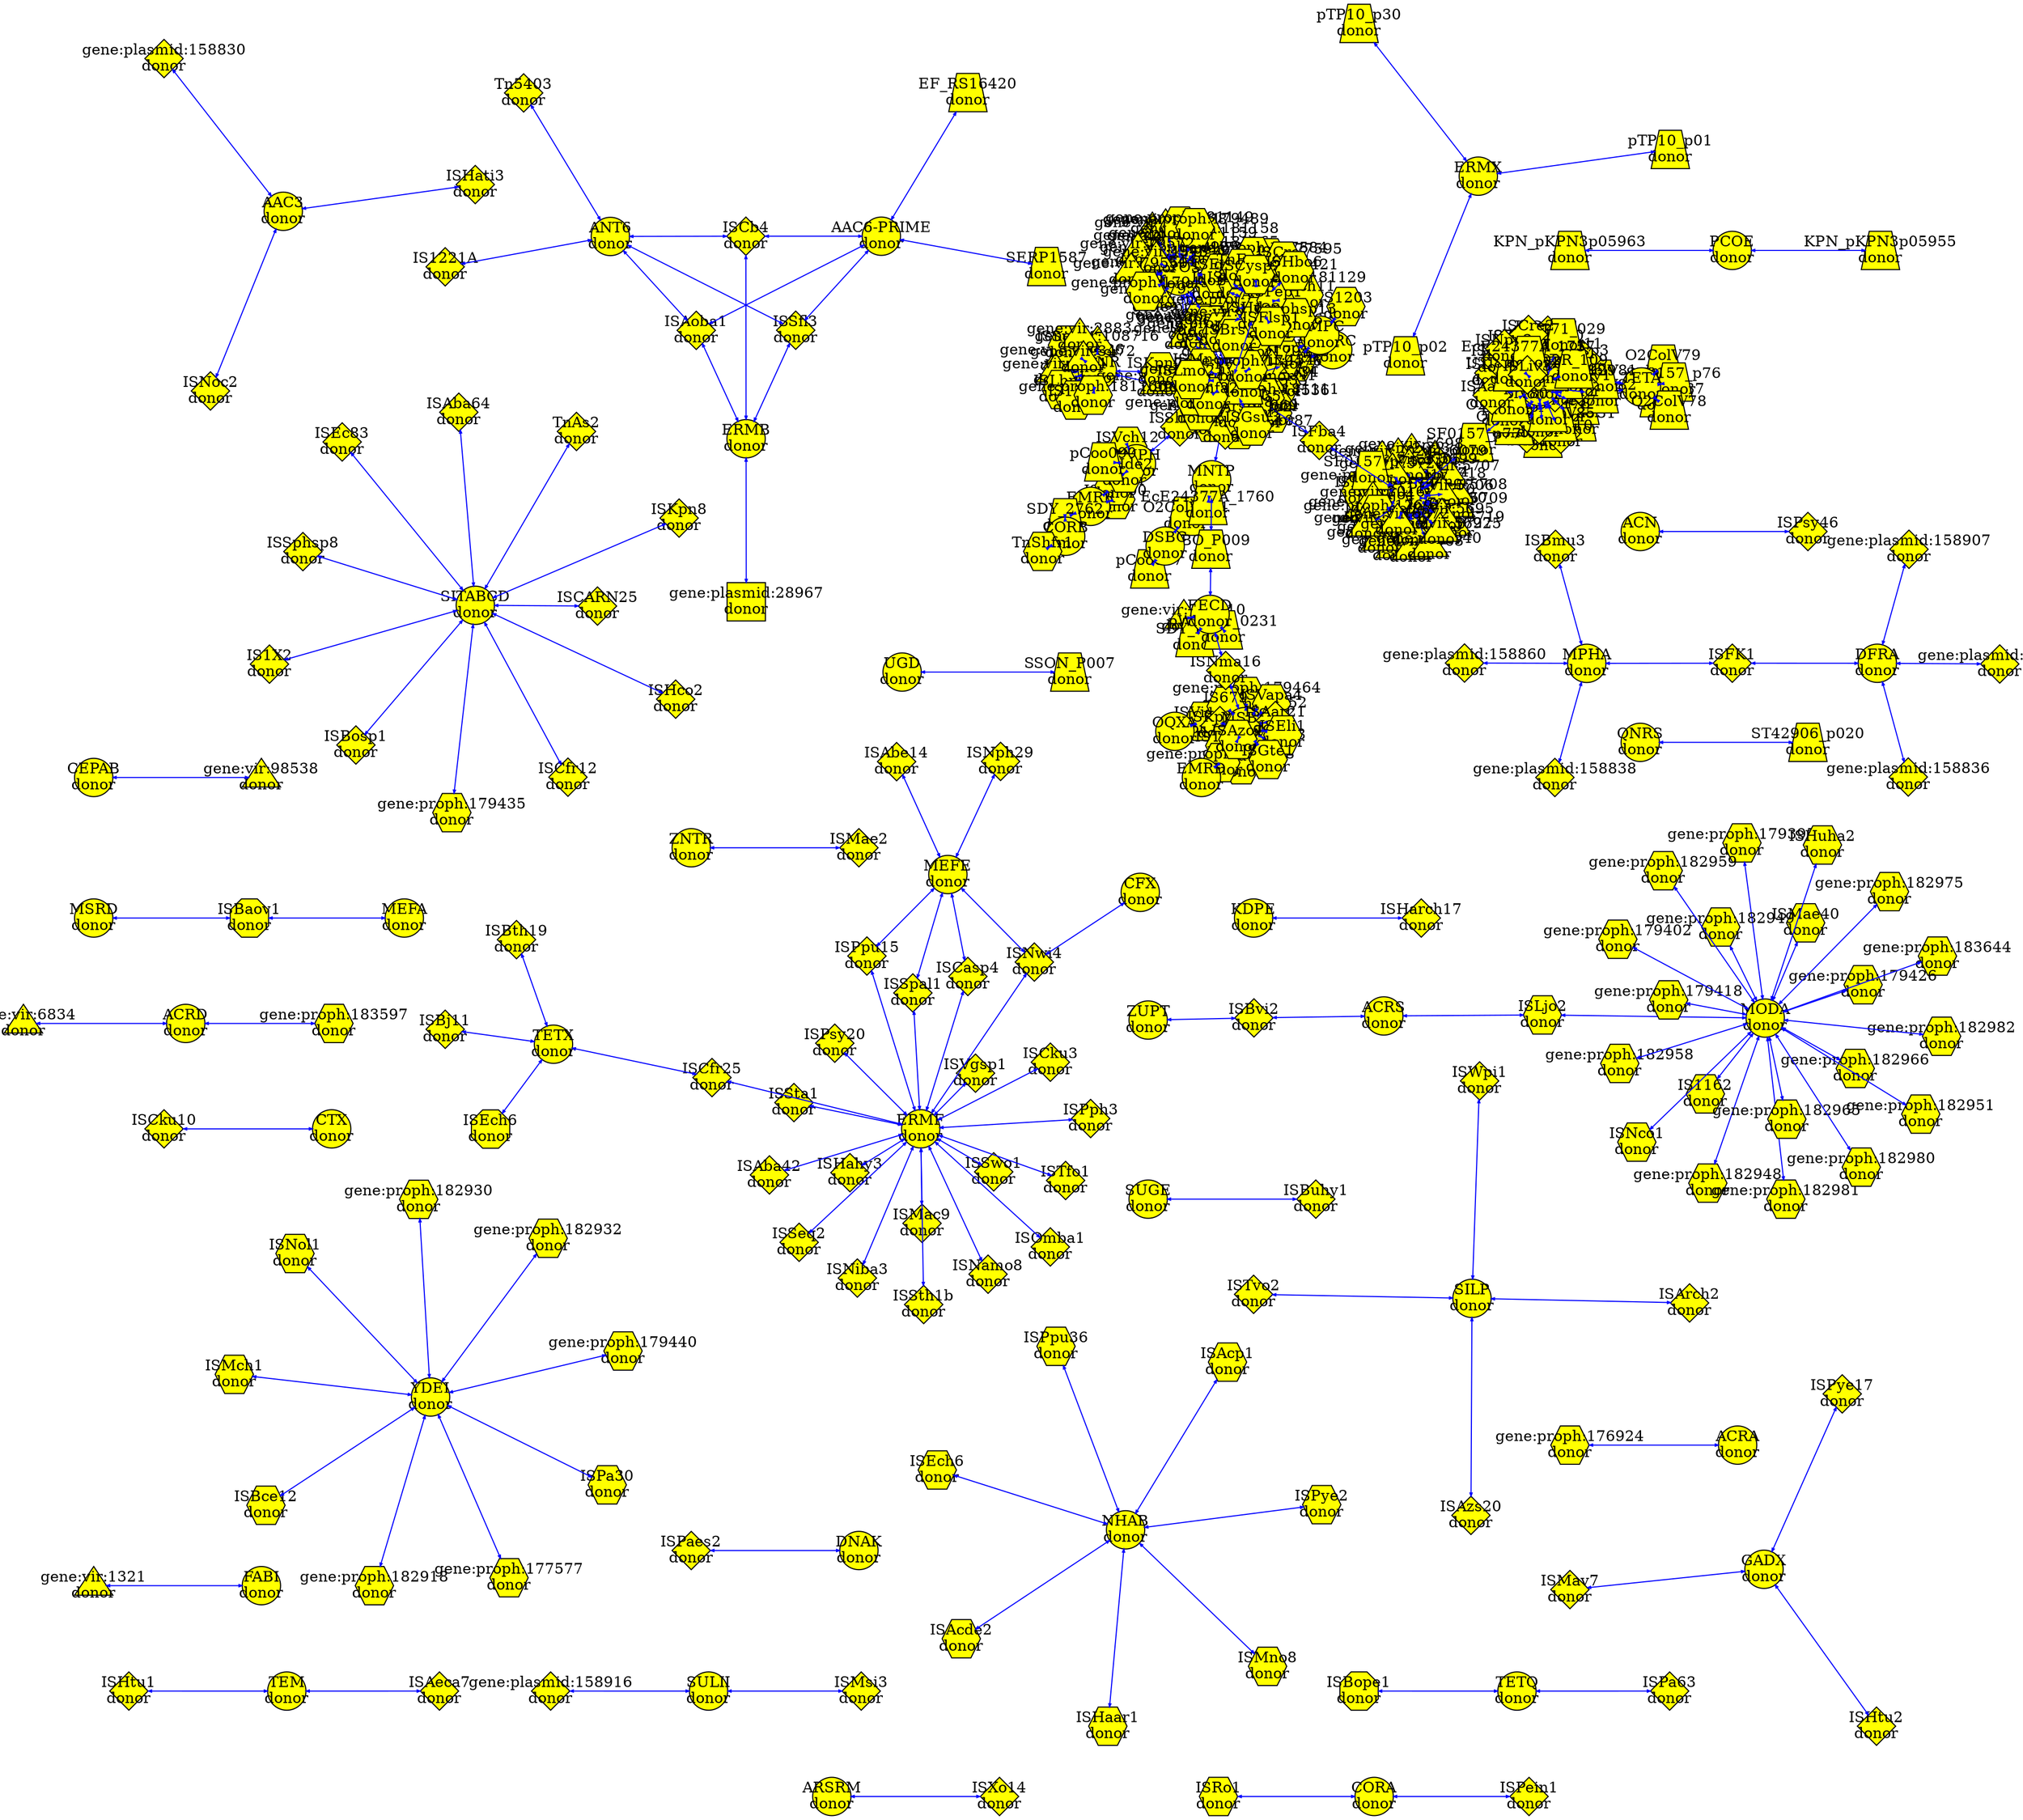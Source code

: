 digraph G {
  layout=sfdp;
  node [style=filled];
  N_274_ARG_1000 [label="ZUPT\ndonor", shape=circle, fixedsize=true, width=0.5, height=0.5, fillcolor=yellow]
  N_1534_MGE_1000 [label="ISMae2\ndonor", shape=diamond, fixedsize=true, width=0.5, height=0.5, fillcolor=yellow]
  N_3483_MGE_1000 [label="gene:proph:182918\ndonor", shape=hexagon, fixedsize=true, width=0.5, height=0.5, fillcolor=yellow]
  N_3199_MGE_1000 [label="gene:proph:177577\ndonor", shape=hexagon, fixedsize=true, width=0.5, height=0.5, fillcolor=yellow]
  N_2777_MGE_1000 [label="ISMch1\ndonor", shape=hexagon, fixedsize=true, width=0.5, height=0.5, fillcolor=yellow]
  N_2632_MGE_1000 [label="ISBce12\ndonor", shape=hexagon, fixedsize=true, width=0.5, height=0.5, fillcolor=yellow]
  N_1338_MGE_1000 [label="ISBj11\ndonor", shape=diamond, fixedsize=true, width=0.5, height=0.5, fillcolor=yellow]
  N_1337_MGE_1000 [label="ISBth19\ndonor", shape=diamond, fixedsize=true, width=0.5, height=0.5, fillcolor=yellow]
  N_1052_MGE_1000 [label="ISPa63\ndonor", shape=diamond, fixedsize=true, width=0.5, height=0.5, fillcolor=yellow]
  N_1013_MGE_1000 [label="ISBope1\ndonor", shape=octagon, fixedsize=true, width=0.5, height=0.5, fillcolor=yellow]
  N_1868_MGE_1000 [label="ISAeca7\ndonor", shape=diamond, fixedsize=true, width=0.5, height=0.5, fillcolor=yellow]
  N_1867_MGE_1000 [label="ISHtu1\ndonor", shape=diamond, fixedsize=true, width=0.5, height=0.5, fillcolor=yellow]
  N_1899_MGE_1000 [label="ISMsi3\ndonor", shape=diamond, fixedsize=true, width=0.5, height=0.5, fillcolor=yellow]
  N_1034_MGE_1000 [label="ISBuhy1\ndonor", shape=diamond, fixedsize=true, width=0.5, height=0.5, fillcolor=yellow]
  N_1280_MGE_1000 [label="O2ColV79\ndonor", shape=trapezium, fixedsize=true, width=0.5, height=0.5, fillcolor=yellow]
  N_229_ARG_1000 [label="SUGE\ndonor", shape=circle, fixedsize=true, width=0.5, height=0.5, fillcolor=yellow]
  N_1269_MGE_1000 [label="ISHco2\ndonor", shape=diamond, fixedsize=true, width=0.5, height=0.5, fillcolor=yellow]
  N_1249_MGE_1000 [label="ISKpn8\ndonor", shape=diamond, fixedsize=true, width=0.5, height=0.5, fillcolor=yellow]
  N_223_ARG_1000 [label="SITABCD\ndonor", shape=circle, fixedsize=true, width=0.5, height=0.5, fillcolor=yellow]
  N_4134_MGE_1000 [label="gene:vir:79569\ndonor", shape=triangle, fixedsize=true, width=0.5, height=0.5, fillcolor=yellow]
  N_4119_MGE_1000 [label="gene:vir:79545\ndonor", shape=triangle, fixedsize=true, width=0.5, height=0.5, fillcolor=yellow]
  N_4013_MGE_1000 [label="gene:vir:4542\ndonor", shape=triangle, fixedsize=true, width=0.5, height=0.5, fillcolor=yellow]
  N_3801_MGE_1000 [label="gene:vir:108728\ndonor", shape=triangle, fixedsize=true, width=0.5, height=0.5, fillcolor=yellow]
  N_3800_MGE_1000 [label="gene:vir:108727\ndonor", shape=triangle, fixedsize=true, width=0.5, height=0.5, fillcolor=yellow]
  N_3391_MGE_1000 [label="gene:proph:181165\ndonor", shape=hexagon, fixedsize=true, width=0.5, height=0.5, fillcolor=yellow]
  N_3387_MGE_1000 [label="gene:proph:181159\ndonor", shape=hexagon, fixedsize=true, width=0.5, height=0.5, fillcolor=yellow]
  N_3386_MGE_1000 [label="gene:proph:181158\ndonor", shape=hexagon, fixedsize=true, width=0.5, height=0.5, fillcolor=yellow]
  N_3380_MGE_1000 [label="gene:proph:181149\ndonor", shape=hexagon, fixedsize=true, width=0.5, height=0.5, fillcolor=yellow]
  N_3343_MGE_1000 [label="gene:proph:181090\ndonor", shape=hexagon, fixedsize=true, width=0.5, height=0.5, fillcolor=yellow]
  N_3298_MGE_1000 [label="gene:proph:179489\ndonor", shape=hexagon, fixedsize=true, width=0.5, height=0.5, fillcolor=yellow]
  N_3051_MGE_1000 [label="ISLin2\ndonor", shape=hexagon, fixedsize=true, width=0.5, height=0.5, fillcolor=yellow]
  N_1010_MGE_1000 [label="ISEch6\ndonor", shape=octagon, fixedsize=true, width=0.5, height=0.5, fillcolor=yellow]
  N_206_ARG_1000 [label="RPOS\ndonor", shape=circle, fixedsize=true, width=0.5, height=0.5, fillcolor=yellow]
  N_3703_MGE_1000 [label="gene:vir:104426\ndonor", shape=triangle, fixedsize=true, width=0.5, height=0.5, fillcolor=yellow]
  N_2767_MGE_1000 [label="ISCrsp1\ndonor", shape=hexagon, fixedsize=true, width=0.5, height=0.5, fillcolor=yellow]
  N_1823_MGE_1000 [label="gene:plasmid:158916\ndonor", shape=diamond, fixedsize=true, width=0.5, height=0.5, fillcolor=yellow]
  N_2565_MGE_1000 [label="ISSusp1\ndonor", shape=hexagon, fixedsize=true, width=0.5, height=0.5, fillcolor=yellow]
  N_3795_MGE_1000 [label="gene:vir:108716\ndonor", shape=triangle, fixedsize=true, width=0.5, height=0.5, fillcolor=yellow]
  N_202_ARG_1000 [label="RCNR\ndonor", shape=circle, fixedsize=true, width=0.5, height=0.5, fillcolor=yellow]
  N_2149_MGE_1000 [label="KPN_pKPN3p05955\ndonor", shape=trapezium, fixedsize=true, width=0.5, height=0.5, fillcolor=yellow]
  N_188_ARG_1000 [label="PCOE\ndonor", shape=circle, fixedsize=true, width=0.5, height=0.5, fillcolor=yellow]
  N_3016_MGE_1000 [label="IS1203\ndonor", shape=hexagon, fixedsize=true, width=0.5, height=0.5, fillcolor=yellow]
  N_2797_MGE_1000 [label="ISAcp1\ndonor", shape=hexagon, fixedsize=true, width=0.5, height=0.5, fillcolor=yellow]
  N_1247_MGE_1000 [label="ISCARN25\ndonor", shape=diamond, fixedsize=true, width=0.5, height=0.5, fillcolor=yellow]
  N_2795_MGE_1000 [label="ISPpu36\ndonor", shape=hexagon, fixedsize=true, width=0.5, height=0.5, fillcolor=yellow]
  N_1245_MGE_1000 [label="TnAs2\ndonor", shape=diamond, fixedsize=true, width=0.5, height=0.5, fillcolor=yellow]
  N_2793_MGE_1000 [label="ISEch6\ndonor", shape=hexagon, fixedsize=true, width=0.5, height=0.5, fillcolor=yellow]
  N_163_ARG_1000 [label="NHAB\ndonor", shape=circle, fixedsize=true, width=0.5, height=0.5, fillcolor=yellow]
  N_158_ARG_1000 [label="MVRC\ndonor", shape=circle, fixedsize=true, width=0.5, height=0.5, fillcolor=yellow]
  N_3985_MGE_1000 [label="gene:vir:4452\ndonor", shape=triangle, fixedsize=true, width=0.5, height=0.5, fillcolor=yellow]
  N_3281_MGE_1000 [label="gene:proph:179464\ndonor", shape=hexagon, fixedsize=true, width=0.5, height=0.5, fillcolor=yellow]
  N_2792_MGE_1000 [label="ISVisp4\ndonor", shape=hexagon, fixedsize=true, width=0.5, height=0.5, fillcolor=yellow]
  N_1203_MGE_1000 [label="SSON_P237\ndonor", shape=trapezium, fixedsize=true, width=0.5, height=0.5, fillcolor=yellow]
  N_2508_MGE_1000 [label="ISVapa4\ndonor", shape=hexagon, fixedsize=true, width=0.5, height=0.5, fillcolor=yellow]
  N_2507_MGE_1000 [label="IS679\ndonor", shape=hexagon, fixedsize=true, width=0.5, height=0.5, fillcolor=yellow]
  N_2250_MGE_1000 [label="ISKpn33\ndonor", shape=diamond, fixedsize=true, width=0.5, height=0.5, fillcolor=yellow]
  N_1730_MGE_1000 [label="ISChy6\ndonor", shape=diamond, fixedsize=true, width=0.5, height=0.5, fillcolor=yellow]
  N_155_ARG_1000 [label="MSBA\ndonor", shape=circle, fixedsize=true, width=0.5, height=0.5, fillcolor=yellow]
  N_1815_MGE_1000 [label="gene:plasmid:158838\ndonor", shape=diamond, fixedsize=true, width=0.5, height=0.5, fillcolor=yellow]
  N_1806_MGE_1000 [label="ISBmu3\ndonor", shape=diamond, fixedsize=true, width=0.5, height=0.5, fillcolor=yellow]
  N_3569_MGE_1000 [label="gene:proph:183644\ndonor", shape=hexagon, fixedsize=true, width=0.5, height=0.5, fillcolor=yellow]
  N_3509_MGE_1000 [label="gene:proph:182982\ndonor", shape=hexagon, fixedsize=true, width=0.5, height=0.5, fillcolor=yellow]
  N_3504_MGE_1000 [label="gene:proph:182975\ndonor", shape=hexagon, fixedsize=true, width=0.5, height=0.5, fillcolor=yellow]
  N_3500_MGE_1000 [label="gene:proph:182966\ndonor", shape=hexagon, fixedsize=true, width=0.5, height=0.5, fillcolor=yellow]
  N_221_ARG_1000 [label="SILP\ndonor", shape=circle, fixedsize=true, width=0.5, height=0.5, fillcolor=yellow]
  N_3255_MGE_1000 [label="gene:proph:179426\ndonor", shape=hexagon, fixedsize=true, width=0.5, height=0.5, fillcolor=yellow]
  N_3249_MGE_1000 [label="gene:proph:179395\ndonor", shape=hexagon, fixedsize=true, width=0.5, height=0.5, fillcolor=yellow]
  N_2971_MGE_1000 [label="ISMae40\ndonor", shape=hexagon, fixedsize=true, width=0.5, height=0.5, fillcolor=yellow]
  N_176_ARG_1000 [label="OQXA\ndonor", shape=circle, fixedsize=true, width=0.5, height=0.5, fillcolor=yellow]
  N_2967_MGE_1000 [label="ISHuha2\ndonor", shape=hexagon, fixedsize=true, width=0.5, height=0.5, fillcolor=yellow]
  N_2842_MGE_1000 [label="IS1162\ndonor", shape=hexagon, fixedsize=true, width=0.5, height=0.5, fillcolor=yellow]
  N_1197_MGE_1000 [label="SSON_P007\ndonor", shape=trapezium, fixedsize=true, width=0.5, height=0.5, fillcolor=yellow]
  N_2502_MGE_1000 [label="ISNco1\ndonor", shape=hexagon, fixedsize=true, width=0.5, height=0.5, fillcolor=yellow]
  N_151_ARG_1000 [label="MODA\ndonor", shape=circle, fixedsize=true, width=0.5, height=0.5, fillcolor=yellow]
  N_149_ARG_1000 [label="MNTP\ndonor", shape=circle, fixedsize=true, width=0.5, height=0.5, fillcolor=yellow]
  N_1850_MGE_1000 [label="pO157p31\ndonor", shape=trapezium, fixedsize=true, width=0.5, height=0.5, fillcolor=yellow]
  N_1798_MGE_1000 [label="pB171_050\ndonor", shape=trapezium, fixedsize=true, width=0.5, height=0.5, fillcolor=yellow]
  N_1677_MGE_1000 [label="IS1351\ndonor", shape=diamond, fixedsize=true, width=0.5, height=0.5, fillcolor=yellow]
  N_2101_MGE_1000 [label="SF0157_p76\ndonor", shape=trapezium, fixedsize=true, width=0.5, height=0.5, fillcolor=yellow]
  N_1295_MGE_1000 [label="O2ColV96\ndonor", shape=trapezium, fixedsize=true, width=0.5, height=0.5, fillcolor=yellow]
  N_1293_MGE_1000 [label="O2ColV93\ndonor", shape=trapezium, fixedsize=true, width=0.5, height=0.5, fillcolor=yellow]
  N_241_ARG_1000 [label="TETA\ndonor", shape=circle, fixedsize=true, width=0.5, height=0.5, fillcolor=yellow]
  N_1292_MGE_1000 [label="O2ColV91\ndonor", shape=trapezium, fixedsize=true, width=0.5, height=0.5, fillcolor=yellow]
  N_1289_MGE_1000 [label="ISRpa10\ndonor", shape=diamond, fixedsize=true, width=0.5, height=0.5, fillcolor=yellow]
  N_2094_MGE_1000 [label="ISPye37\ndonor", shape=diamond, fixedsize=true, width=0.5, height=0.5, fillcolor=yellow]
  N_1288_MGE_1000 [label="ISSph3\ndonor", shape=diamond, fixedsize=true, width=0.5, height=0.5, fillcolor=yellow]
  N_1286_MGE_1000 [label="O2ColV85\ndonor", shape=trapezium, fixedsize=true, width=0.5, height=0.5, fillcolor=yellow]
  N_1285_MGE_1000 [label="O2ColV84\ndonor", shape=trapezium, fixedsize=true, width=0.5, height=0.5, fillcolor=yellow]
  N_1284_MGE_1000 [label="O2ColV83\ndonor", shape=trapezium, fixedsize=true, width=0.5, height=0.5, fillcolor=yellow]
  N_1283_MGE_1000 [label="O2ColV82\ndonor", shape=trapezium, fixedsize=true, width=0.5, height=0.5, fillcolor=yellow]
  N_1282_MGE_1000 [label="O2ColV81\ndonor", shape=trapezium, fixedsize=true, width=0.5, height=0.5, fillcolor=yellow]
  N_1612_MGE_1000 [label="ISTvo2\ndonor", shape=diamond, fixedsize=true, width=0.5, height=0.5, fillcolor=yellow]
  N_1241_MGE_1000 [label="ISHhu9\ndonor", shape=diamond, fixedsize=true, width=0.5, height=0.5, fillcolor=yellow]
  N_1611_MGE_1000 [label="ISAzs20\ndonor", shape=diamond, fixedsize=true, width=0.5, height=0.5, fillcolor=yellow]
  N_1240_MGE_1000 [label="O2ColV178\ndonor", shape=trapezium, fixedsize=true, width=0.5, height=0.5, fillcolor=yellow]
  N_1609_MGE_1000 [label="ISArch2\ndonor", shape=diamond, fixedsize=true, width=0.5, height=0.5, fillcolor=yellow]
  N_1238_MGE_1000 [label="ISMco4\ndonor", shape=diamond, fixedsize=true, width=0.5, height=0.5, fillcolor=yellow]
  N_3898_MGE_1000 [label="gene:vir:3271\ndonor", shape=triangle, fixedsize=true, width=0.5, height=0.5, fillcolor=yellow]
  N_1237_MGE_1000 [label="O2ColV174\ndonor", shape=trapezium, fixedsize=true, width=0.5, height=0.5, fillcolor=yellow]
  N_1236_MGE_1000 [label="ISCsp3\ndonor", shape=diamond, fixedsize=true, width=0.5, height=0.5, fillcolor=yellow]
  N_1232_MGE_1000 [label="ISClsp4\ndonor", shape=diamond, fixedsize=true, width=0.5, height=0.5, fillcolor=yellow]
  N_1231_MGE_1000 [label="ISEc47\ndonor", shape=diamond, fixedsize=true, width=0.5, height=0.5, fillcolor=yellow]
  N_1230_MGE_1000 [label="ISBuhy1\ndonor", shape=diamond, fixedsize=true, width=0.5, height=0.5, fillcolor=yellow]
  N_1229_MGE_1000 [label="ISBrsp11\ndonor", shape=diamond, fixedsize=true, width=0.5, height=0.5, fillcolor=yellow]
  N_1228_MGE_1000 [label="ISPlsp1\ndonor", shape=diamond, fixedsize=true, width=0.5, height=0.5, fillcolor=yellow]
  N_1227_MGE_1000 [label="ISLmo11\ndonor", shape=diamond, fixedsize=true, width=0.5, height=0.5, fillcolor=yellow]
  N_1226_MGE_1000 [label="ISCph11\ndonor", shape=diamond, fixedsize=true, width=0.5, height=0.5, fillcolor=yellow]
  N_1210_MGE_1000 [label="ISPsy2\ndonor", shape=diamond, fixedsize=true, width=0.5, height=0.5, fillcolor=yellow]
  N_2509_MGE_1000 [label="ISThni1\ndonor", shape=hexagon, fixedsize=true, width=0.5, height=0.5, fillcolor=yellow]
  N_1204_MGE_1000 [label="SSON_P070\ndonor", shape=trapezium, fixedsize=true, width=0.5, height=0.5, fillcolor=yellow]
  N_2798_MGE_1000 [label="ISPye2\ndonor", shape=hexagon, fixedsize=true, width=0.5, height=0.5, fillcolor=yellow]
  N_1058_MGE_1000 [label="pO86A1_p129\ndonor", shape=trapezium, fixedsize=true, width=0.5, height=0.5, fillcolor=yellow]
  N_146_ARG_1000 [label="MGTA\ndonor", shape=circle, fixedsize=true, width=0.5, height=0.5, fillcolor=yellow]
  N_4120_MGE_1000 [label="gene:vir:79547\ndonor", shape=triangle, fixedsize=true, width=0.5, height=0.5, fillcolor=yellow]
  N_1442_MGE_1000 [label="ISNph29\ndonor", shape=diamond, fixedsize=true, width=0.5, height=0.5, fillcolor=yellow]
  N_139_ARG_1000 [label="MEFE\ndonor", shape=circle, fixedsize=true, width=0.5, height=0.5, fillcolor=yellow]
  N_1014_MGE_1000 [label="ISBaov1\ndonor", shape=octagon, fixedsize=true, width=0.5, height=0.5, fillcolor=yellow]
  N_138_ARG_1000 [label="MEFA\ndonor", shape=circle, fixedsize=true, width=0.5, height=0.5, fillcolor=yellow]
  N_1974_MGE_1000 [label="ISHarch17\ndonor", shape=diamond, fixedsize=true, width=0.5, height=0.5, fillcolor=yellow]
  N_4092_MGE_1000 [label="gene:vir:6080\ndonor", shape=triangle, fixedsize=true, width=0.5, height=0.5, fillcolor=yellow]
  N_4091_MGE_1000 [label="gene:vir:6079\ndonor", shape=triangle, fixedsize=true, width=0.5, height=0.5, fillcolor=yellow]
  N_4082_MGE_1000 [label="gene:vir:6070\ndonor", shape=triangle, fixedsize=true, width=0.5, height=0.5, fillcolor=yellow]
  N_4076_MGE_1000 [label="gene:vir:6064\ndonor", shape=triangle, fixedsize=true, width=0.5, height=0.5, fillcolor=yellow]
  N_4064_MGE_1000 [label="gene:vir:5723\ndonor", shape=triangle, fixedsize=true, width=0.5, height=0.5, fillcolor=yellow]
  N_1271_MGE_1000 [label="IS1X2\ndonor", shape=diamond, fixedsize=true, width=0.5, height=0.5, fillcolor=yellow]
  N_3497_MGE_1000 [label="gene:proph:182958\ndonor", shape=hexagon, fixedsize=true, width=0.5, height=0.5, fillcolor=yellow]
  N_4060_MGE_1000 [label="gene:vir:5719\ndonor", shape=triangle, fixedsize=true, width=0.5, height=0.5, fillcolor=yellow]
  N_1270_MGE_1000 [label="ISEc83\ndonor", shape=diamond, fixedsize=true, width=0.5, height=0.5, fillcolor=yellow]
  N_2690_MGE_1000 [label="SERP1587\ndonor", shape=trapezium, fixedsize=true, width=0.5, height=0.5, fillcolor=yellow]
  N_4059_MGE_1000 [label="gene:vir:5718\ndonor", shape=triangle, fixedsize=true, width=0.5, height=0.5, fillcolor=yellow]
  N_2747_MGE_1000 [label="ISPa100\ndonor", shape=hexagon, fixedsize=true, width=0.5, height=0.5, fillcolor=yellow]
  N_4052_MGE_1000 [label="gene:vir:5709\ndonor", shape=triangle, fixedsize=true, width=0.5, height=0.5, fillcolor=yellow]
  N_3488_MGE_1000 [label="gene:proph:182930\ndonor", shape=hexagon, fixedsize=true, width=0.5, height=0.5, fillcolor=yellow]
  N_4051_MGE_1000 [label="gene:vir:5708\ndonor", shape=triangle, fixedsize=true, width=0.5, height=0.5, fillcolor=yellow]
  N_86_ARG_1000 [label="ERMX\ndonor", shape=circle, fixedsize=true, width=0.5, height=0.5, fillcolor=yellow]
  N_4050_MGE_1000 [label="gene:vir:5707\ndonor", shape=triangle, fixedsize=true, width=0.5, height=0.5, fillcolor=yellow]
  N_4049_MGE_1000 [label="gene:vir:5706\ndonor", shape=triangle, fixedsize=true, width=0.5, height=0.5, fillcolor=yellow]
  N_77_ARG_1000 [label="EMRD\ndonor", shape=circle, fixedsize=true, width=0.5, height=0.5, fillcolor=yellow]
  N_4045_MGE_1000 [label="gene:vir:5699\ndonor", shape=triangle, fixedsize=true, width=0.5, height=0.5, fillcolor=yellow]
  N_2739_MGE_1000 [label="ISButh5\ndonor", shape=hexagon, fixedsize=true, width=0.5, height=0.5, fillcolor=yellow]
  N_4044_MGE_1000 [label="gene:vir:5698\ndonor", shape=triangle, fixedsize=true, width=0.5, height=0.5, fillcolor=yellow]
  N_3851_MGE_1000 [label="gene:vir:2023\ndonor", shape=triangle, fixedsize=true, width=0.5, height=0.5, fillcolor=yellow]
  N_3850_MGE_1000 [label="gene:vir:2022\ndonor", shape=triangle, fixedsize=true, width=0.5, height=0.5, fillcolor=yellow]
  N_3852_MGE_1000 [label="gene:vir:2024\ndonor", shape=triangle, fixedsize=true, width=0.5, height=0.5, fillcolor=yellow]
  N_2053_MGE_1000 [label="gene:plasmid:28967\ndonor", shape=box, fixedsize=true, width=0.5, height=0.5, fillcolor=yellow]
  N_3793_MGE_1000 [label="gene:vir:108626\ndonor", shape=triangle, fixedsize=true, width=0.5, height=0.5, fillcolor=yellow]
  N_3171_MGE_1000 [label="gene:proph:176925\ndonor", shape=hexagon, fixedsize=true, width=0.5, height=0.5, fillcolor=yellow]
  N_247_ARG_1000 [label="TETQ\ndonor", shape=circle, fixedsize=true, width=0.5, height=0.5, fillcolor=yellow]
  N_1294_MGE_1000 [label="O2ColV95\ndonor", shape=trapezium, fixedsize=true, width=0.5, height=0.5, fillcolor=yellow]
  N_2100_MGE_1000 [label="SF0157_p77\ndonor", shape=trapezium, fixedsize=true, width=0.5, height=0.5, fillcolor=yellow]
  N_1246_MGE_1000 [label="ISAba64\ndonor", shape=diamond, fixedsize=true, width=0.5, height=0.5, fillcolor=yellow]
  N_2794_MGE_1000 [label="ISAcde2\ndonor", shape=hexagon, fixedsize=true, width=0.5, height=0.5, fillcolor=yellow]
  N_3843_MGE_1000 [label="gene:vir:2014\ndonor", shape=triangle, fixedsize=true, width=0.5, height=0.5, fillcolor=yellow]
  N_1290_MGE_1000 [label="ISRso12\ndonor", shape=diamond, fixedsize=true, width=0.5, height=0.5, fillcolor=yellow]
  N_2096_MGE_1000 [label="ISPlu17\ndonor", shape=diamond, fixedsize=true, width=0.5, height=0.5, fillcolor=yellow]
  N_101_ARG_1000 [label="GLPF\ndonor", shape=circle, fixedsize=true, width=0.5, height=0.5, fillcolor=yellow]
  N_250_ARG_1000 [label="TETX\ndonor", shape=circle, fixedsize=true, width=0.5, height=0.5, fillcolor=yellow]
  N_1297_MGE_1000 [label="ISHtu2\ndonor", shape=diamond, fixedsize=true, width=0.5, height=0.5, fillcolor=yellow]
  N_2995_MGE_1000 [label="ISCARN1\ndonor", shape=hexagon, fixedsize=true, width=0.5, height=0.5, fillcolor=yellow]
  N_1140_MGE_1000 [label="ISPye17\ndonor", shape=diamond, fixedsize=true, width=0.5, height=0.5, fillcolor=yellow]
  N_100_ARG_1000 [label="GADX\ndonor", shape=circle, fixedsize=true, width=0.5, height=0.5, fillcolor=yellow]
  N_1266_MGE_1000 [label="ISSphsp8\ndonor", shape=diamond, fixedsize=true, width=0.5, height=0.5, fillcolor=yellow]
  N_3492_MGE_1000 [label="gene:proph:182948\ndonor", shape=hexagon, fixedsize=true, width=0.5, height=0.5, fillcolor=yellow]
  N_2750_MGE_1000 [label="ISAzs17\ndonor", shape=hexagon, fixedsize=true, width=0.5, height=0.5, fillcolor=yellow]
  N_4055_MGE_1000 [label="gene:vir:5713\ndonor", shape=triangle, fixedsize=true, width=0.5, height=0.5, fillcolor=yellow]
  N_3062_MGE_1000 [label="ISLbp4\ndonor", shape=hexagon, fixedsize=true, width=0.5, height=0.5, fillcolor=yellow]
  N_2627_MGE_1000 [label="ISSsu13\ndonor", shape=hexagon, fixedsize=true, width=0.5, height=0.5, fillcolor=yellow]
  N_3740_MGE_1000 [label="gene:vir:105410\ndonor", shape=triangle, fixedsize=true, width=0.5, height=0.5, fillcolor=yellow]
  N_2550_MGE_1000 [label="ISAjo4\ndonor", shape=hexagon, fixedsize=true, width=0.5, height=0.5, fillcolor=yellow]
  N_1744_MGE_1000 [label="ISNma16\ndonor", shape=diamond, fixedsize=true, width=0.5, height=0.5, fillcolor=yellow]
  N_1043_MGE_1000 [label="SDY_P103\ndonor", shape=trapezium, fixedsize=true, width=0.5, height=0.5, fillcolor=yellow]
  N_4072_MGE_1000 [label="gene:vir:6060\ndonor", shape=triangle, fixedsize=true, width=0.5, height=0.5, fillcolor=yellow]
  N_2562_MGE_1000 [label="ISMlu1\ndonor", shape=hexagon, fixedsize=true, width=0.5, height=0.5, fillcolor=yellow]
  N_1513_MGE_1000 [label="pTP10_p30\ndonor", shape=trapezium, fixedsize=true, width=0.5, height=0.5, fillcolor=yellow]
  N_1444_MGE_1000 [label="ISSpal1\ndonor", shape=diamond, fixedsize=true, width=0.5, height=0.5, fillcolor=yellow]
  N_1440_MGE_1000 [label="ISPpu15\ndonor", shape=diamond, fixedsize=true, width=0.5, height=0.5, fillcolor=yellow]
  N_2548_MGE_1000 [label="ISDin1\ndonor", shape=hexagon, fixedsize=true, width=0.5, height=0.5, fillcolor=yellow]
  N_1362_MGE_1000 [label="ISNiba3\ndonor", shape=diamond, fixedsize=true, width=0.5, height=0.5, fillcolor=yellow]
  N_1797_MGE_1000 [label="pB171_029\ndonor", shape=trapezium, fixedsize=true, width=0.5, height=0.5, fillcolor=yellow]
  N_3166_MGE_1000 [label="gene:proph:176917\ndonor", shape=hexagon, fixedsize=true, width=0.5, height=0.5, fillcolor=yellow]
  N_48_ARG_1000 [label="CORA\ndonor", shape=circle, fixedsize=true, width=0.5, height=0.5, fillcolor=yellow]
  N_1355_MGE_1000 [label="ISHahy3\ndonor", shape=diamond, fixedsize=true, width=0.5, height=0.5, fillcolor=yellow]
  N_47_ARG_1000 [label="COPA\ndonor", shape=circle, fixedsize=true, width=0.5, height=0.5, fillcolor=yellow]
  N_4011_MGE_1000 [label="gene:vir:4537\ndonor", shape=triangle, fixedsize=true, width=0.5, height=0.5, fillcolor=yellow]
  N_1350_MGE_1000 [label="ISMac9\ndonor", shape=diamond, fixedsize=true, width=0.5, height=0.5, fillcolor=yellow]
  N_3204_MGE_1000 [label="gene:proph:177595\ndonor", shape=hexagon, fixedsize=true, width=0.5, height=0.5, fillcolor=yellow]
  N_4010_MGE_1000 [label="gene:vir:4536\ndonor", shape=triangle, fixedsize=true, width=0.5, height=0.5, fillcolor=yellow]
  N_1349_MGE_1000 [label="ISSth1b\ndonor", shape=diamond, fixedsize=true, width=0.5, height=0.5, fillcolor=yellow]
  N_4008_MGE_1000 [label="gene:vir:4534\ndonor", shape=triangle, fixedsize=true, width=0.5, height=0.5, fillcolor=yellow]
  N_1347_MGE_1000 [label="ISPsy20\ndonor", shape=diamond, fixedsize=true, width=0.5, height=0.5, fillcolor=yellow]
  N_3201_MGE_1000 [label="gene:proph:177584\ndonor", shape=hexagon, fixedsize=true, width=0.5, height=0.5, fillcolor=yellow]
  N_4007_MGE_1000 [label="gene:vir:4533\ndonor", shape=triangle, fixedsize=true, width=0.5, height=0.5, fillcolor=yellow]
  N_1346_MGE_1000 [label="ISSta1\ndonor", shape=diamond, fixedsize=true, width=0.5, height=0.5, fillcolor=yellow]
  N_3200_MGE_1000 [label="gene:proph:177582\ndonor", shape=hexagon, fixedsize=true, width=0.5, height=0.5, fillcolor=yellow]
  N_42_ARG_1000 [label="CFX\ndonor", shape=circle, fixedsize=true, width=0.5, height=0.5, fillcolor=yellow]
  N_1345_MGE_1000 [label="ISSeq2\ndonor", shape=diamond, fixedsize=true, width=0.5, height=0.5, fillcolor=yellow]
  N_3263_MGE_1000 [label="gene:proph:179438\ndonor", shape=hexagon, fixedsize=true, width=0.5, height=0.5, fillcolor=yellow]
  N_1344_MGE_1000 [label="ISAba42\ndonor", shape=diamond, fixedsize=true, width=0.5, height=0.5, fillcolor=yellow]
  N_3015_MGE_1000 [label="ISFop4\ndonor", shape=hexagon, fixedsize=true, width=0.5, height=0.5, fillcolor=yellow]
  N_1339_MGE_1000 [label="ISCfr25\ndonor", shape=diamond, fixedsize=true, width=0.5, height=0.5, fillcolor=yellow]
  N_83_ARG_1000 [label="ERMB\ndonor", shape=circle, fixedsize=true, width=0.5, height=0.5, fillcolor=yellow]
  N_2738_MGE_1000 [label="ISMno38\ndonor", shape=hexagon, fixedsize=true, width=0.5, height=0.5, fillcolor=yellow]
  N_79_ARG_1000 [label="EMRR\ndonor", shape=circle, fixedsize=true, width=0.5, height=0.5, fillcolor=yellow]
  N_4048_MGE_1000 [label="gene:vir:5705\ndonor", shape=triangle, fixedsize=true, width=0.5, height=0.5, fillcolor=yellow]
  N_1548_MGE_1000 [label="pCoo007\ndonor", shape=trapezium, fixedsize=true, width=0.5, height=0.5, fillcolor=yellow]
  N_3508_MGE_1000 [label="gene:proph:182981\ndonor", shape=hexagon, fixedsize=true, width=0.5, height=0.5, fillcolor=yellow]
  N_1218_MGE_1000 [label="O2ColV194\ndonor", shape=trapezium, fixedsize=true, width=0.5, height=0.5, fillcolor=yellow]
  N_1248_MGE_1000 [label="ISBosp1\ndonor", shape=diamond, fixedsize=true, width=0.5, height=0.5, fillcolor=yellow]
  N_69_ARG_1000 [label="DNAK\ndonor", shape=circle, fixedsize=true, width=0.5, height=0.5, fillcolor=yellow]
  N_3499_MGE_1000 [label="gene:proph:182965\ndonor", shape=hexagon, fixedsize=true, width=0.5, height=0.5, fillcolor=yellow]
  N_4062_MGE_1000 [label="gene:vir:5721\ndonor", shape=triangle, fixedsize=true, width=0.5, height=0.5, fillcolor=yellow]
  N_2727_MGE_1000 [label="ISAzo1\ndonor", shape=hexagon, fixedsize=true, width=0.5, height=0.5, fillcolor=yellow]
  N_3290_MGE_1000 [label="gene:proph:179475\ndonor", shape=hexagon, fixedsize=true, width=0.5, height=0.5, fillcolor=yellow]
  N_64_ARG_1000 [label="DFRA\ndonor", shape=circle, fixedsize=true, width=0.5, height=0.5, fillcolor=yellow]
  N_53_ARG_1000 [label="CTX\ndonor", shape=circle, fixedsize=true, width=0.5, height=0.5, fillcolor=yellow]
  N_2639_MGE_1000 [label="SDY_2762\ndonor", shape=trapezium, fixedsize=true, width=0.5, height=0.5, fillcolor=yellow]
  N_1365_MGE_1000 [label="ISSwo1\ndonor", shape=diamond, fixedsize=true, width=0.5, height=0.5, fillcolor=yellow]
  N_1739_MGE_1000 [label="ISCku10\ndonor", shape=diamond, fixedsize=true, width=0.5, height=0.5, fillcolor=yellow]
  N_4017_MGE_1000 [label="gene:vir:4546\ndonor", shape=triangle, fixedsize=true, width=0.5, height=0.5, fillcolor=yellow]
  N_49_ARG_1000 [label="CORB\ndonor", shape=circle, fixedsize=true, width=0.5, height=0.5, fillcolor=yellow]
  N_3265_MGE_1000 [label="gene:proph:179440\ndonor", shape=hexagon, fixedsize=true, width=0.5, height=0.5, fillcolor=yellow]
  N_1960_MGE_1000 [label="ISPein1\ndonor", shape=diamond, fixedsize=true, width=0.5, height=0.5, fillcolor=yellow]
  N_1357_MGE_1000 [label="ISTfo1\ndonor", shape=diamond, fixedsize=true, width=0.5, height=0.5, fillcolor=yellow]
  N_4018_MGE_1000 [label="gene:vir:4547\ndonor", shape=triangle, fixedsize=true, width=0.5, height=0.5, fillcolor=yellow]
  N_2102_MGE_1000 [label="SF0157_p75\ndonor", shape=trapezium, fixedsize=true, width=0.5, height=0.5, fillcolor=yellow]
  N_3790_MGE_1000 [label="gene:vir:108544\ndonor", shape=triangle, fixedsize=true, width=0.5, height=0.5, fillcolor=yellow]
  N_166_ARG_1000 [label="NMPC\ndonor", shape=circle, fixedsize=true, width=0.5, height=0.5, fillcolor=yellow]
  N_3388_MGE_1000 [label="gene:proph:181161\ndonor", shape=hexagon, fixedsize=true, width=0.5, height=0.5, fillcolor=yellow]
  N_1367_MGE_1000 [label="ISNamo8\ndonor", shape=diamond, fixedsize=true, width=0.5, height=0.5, fillcolor=yellow]
  N_1429_MGE_1000 [label="O2R_109\ndonor", shape=trapezium, fixedsize=true, width=0.5, height=0.5, fillcolor=yellow]
  N_1800_MGE_1000 [label="ISPaes2\ndonor", shape=diamond, fixedsize=true, width=0.5, height=0.5, fillcolor=yellow]
  N_5_ARG_1000 [label="ACRA\ndonor", shape=circle, fixedsize=true, width=0.5, height=0.5, fillcolor=yellow]
  N_2553_MGE_1000 [label="ISLjo2\ndonor", shape=hexagon, fixedsize=true, width=0.5, height=0.5, fillcolor=yellow]
  N_2618_MGE_1000 [label="ISCro2\ndonor", shape=hexagon, fixedsize=true, width=0.5, height=0.5, fillcolor=yellow]
  N_3360_MGE_1000 [label="gene:proph:181111\ndonor", shape=hexagon, fixedsize=true, width=0.5, height=0.5, fillcolor=yellow]
  N_3341_MGE_1000 [label="gene:proph:181087\ndonor", shape=hexagon, fixedsize=true, width=0.5, height=0.5, fillcolor=yellow]
  N_2559_MGE_1000 [label="ISCul1\ndonor", shape=hexagon, fixedsize=true, width=0.5, height=0.5, fillcolor=yellow]
  N_2822_MGE_1000 [label="IS1550\ndonor", shape=hexagon, fixedsize=true, width=0.5, height=0.5, fillcolor=yellow]
  N_2451_MGE_1000 [label="TnShfr1\ndonor", shape=hexagon, fixedsize=true, width=0.5, height=0.5, fillcolor=yellow]
  N_3140_MGE_1000 [label="gene:proph:176869\ndonor", shape=hexagon, fixedsize=true, width=0.5, height=0.5, fillcolor=yellow]
  N_2442_MGE_1000 [label="ISKpn74\ndonor", shape=hexagon, fixedsize=true, width=0.5, height=0.5, fillcolor=yellow]
  N_2157_MGE_1000 [label="KPN_pKPN3p05963\ndonor", shape=trapezium, fixedsize=true, width=0.5, height=0.5, fillcolor=yellow]
  N_1351_MGE_1000 [label="ISOmba1\ndonor", shape=diamond, fixedsize=true, width=0.5, height=0.5, fillcolor=yellow]
  N_2222_MGE_1000 [label="ISMmo2\ndonor", shape=diamond, fixedsize=true, width=0.5, height=0.5, fillcolor=yellow]
  N_3507_MGE_1000 [label="gene:proph:182980\ndonor", shape=hexagon, fixedsize=true, width=0.5, height=0.5, fillcolor=yellow]
  N_1217_MGE_1000 [label="ISFba4\ndonor", shape=diamond, fixedsize=true, width=0.5, height=0.5, fillcolor=yellow]
  N_4015_MGE_1000 [label="gene:vir:4544\ndonor", shape=triangle, fixedsize=true, width=0.5, height=0.5, fillcolor=yellow]
  N_1354_MGE_1000 [label="ISVgsp1\ndonor", shape=diamond, fixedsize=true, width=0.5, height=0.5, fillcolor=yellow]
  N_2561_MGE_1000 [label="ISBli35\ndonor", shape=hexagon, fixedsize=true, width=0.5, height=0.5, fillcolor=yellow]
  N_2996_MGE_1000 [label="ISRsp13\ndonor", shape=hexagon, fixedsize=true, width=0.5, height=0.5, fillcolor=yellow]
  N_3367_MGE_1000 [label="gene:proph:181129\ndonor", shape=hexagon, fixedsize=true, width=0.5, height=0.5, fillcolor=yellow]
  N_4197_MGE_1000 [label="gene:vir:98538\ndonor", shape=triangle, fixedsize=true, width=0.5, height=0.5, fillcolor=yellow]
  N_41_ARG_1000 [label="CEPAB\ndonor", shape=circle, fixedsize=true, width=0.5, height=0.5, fillcolor=yellow]
  N_2796_MGE_1000 [label="ISMno8\ndonor", shape=hexagon, fixedsize=true, width=0.5, height=0.5, fillcolor=yellow]
  N_3845_MGE_1000 [label="gene:vir:2016\ndonor", shape=triangle, fixedsize=true, width=0.5, height=0.5, fillcolor=yellow]
  N_1233_MGE_1000 [label="ISCre2\ndonor", shape=diamond, fixedsize=true, width=0.5, height=0.5, fillcolor=yellow]
  N_2039_MGE_1000 [label="pWR501_0231\ndonor", shape=trapezium, fixedsize=true, width=0.5, height=0.5, fillcolor=yellow]
  N_253_ARG_1000 [label="UGD\ndonor", shape=circle, fixedsize=true, width=0.5, height=0.5, fillcolor=yellow]
  N_3786_MGE_1000 [label="gene:vir:108421\ndonor", shape=triangle, fixedsize=true, width=0.5, height=0.5, fillcolor=yellow]
  N_1279_MGE_1000 [label="O2ColV78\ndonor", shape=trapezium, fixedsize=true, width=0.5, height=0.5, fillcolor=yellow]
  N_4136_MGE_1000 [label="gene:vir:79572\ndonor", shape=triangle, fixedsize=true, width=0.5, height=0.5, fillcolor=yellow]
  N_3876_MGE_1000 [label="gene:vir:2050\ndonor", shape=triangle, fixedsize=true, width=0.5, height=0.5, fillcolor=yellow]
  N_153_ARG_1000 [label="MPHA\ndonor", shape=circle, fixedsize=true, width=0.5, height=0.5, fillcolor=yellow]
  N_2637_MGE_1000 [label="TnEc2\ndonor", shape=hexagon, fixedsize=true, width=0.5, height=0.5, fillcolor=yellow]
  N_3443_MGE_1000 [label="gene:proph:181266\ndonor", shape=hexagon, fixedsize=true, width=0.5, height=0.5, fillcolor=yellow]
  N_1268_MGE_1000 [label="ISCfr12\ndonor", shape=diamond, fixedsize=true, width=0.5, height=0.5, fillcolor=yellow]
  N_3494_MGE_1000 [label="gene:proph:182951\ndonor", shape=hexagon, fixedsize=true, width=0.5, height=0.5, fillcolor=yellow]
  N_89_ARG_1000 [label="FABI\ndonor", shape=circle, fixedsize=true, width=0.5, height=0.5, fillcolor=yellow]
  N_2093_MGE_1000 [label="ISBli14\ndonor", shape=diamond, fixedsize=true, width=0.5, height=0.5, fillcolor=yellow]
  N_1287_MGE_1000 [label="ISHph1\ndonor", shape=diamond, fixedsize=true, width=0.5, height=0.5, fillcolor=yellow]
  N_3398_MGE_1000 [label="gene:proph:181172\ndonor", shape=hexagon, fixedsize=true, width=0.5, height=0.5, fillcolor=yellow]
  N_231_ARG_1000 [label="SULII\ndonor", shape=circle, fixedsize=true, width=0.5, height=0.5, fillcolor=yellow]
  N_3018_MGE_1000 [label="ISKpn15\ndonor", shape=hexagon, fixedsize=true, width=0.5, height=0.5, fillcolor=yellow]
  N_2623_MGE_1000 [label="ISPa30\ndonor", shape=hexagon, fixedsize=true, width=0.5, height=0.5, fillcolor=yellow]
  N_1817_MGE_1000 [label="gene:plasmid:158860\ndonor", shape=diamond, fixedsize=true, width=0.5, height=0.5, fillcolor=yellow]
  N_1510_MGE_1000 [label="pTP10_p02\ndonor", shape=trapezium, fixedsize=true, width=0.5, height=0.5, fillcolor=yellow]
  N_3365_MGE_1000 [label="gene:proph:181127\ndonor", shape=hexagon, fixedsize=true, width=0.5, height=0.5, fillcolor=yellow]
  N_270_ARG_1000 [label="ZNTR\ndonor", shape=circle, fixedsize=true, width=0.5, height=0.5, fillcolor=yellow]
  N_1445_MGE_1000 [label="ISNwi4\ndonor", shape=diamond, fixedsize=true, width=0.5, height=0.5, fillcolor=yellow]
  N_3556_MGE_1000 [label="gene:proph:183597\ndonor", shape=hexagon, fixedsize=true, width=0.5, height=0.5, fillcolor=yellow]
  N_3185_MGE_1000 [label="gene:proph:177498\ndonor", shape=hexagon, fixedsize=true, width=0.5, height=0.5, fillcolor=yellow]
  N_234_ARG_1000 [label="TEM\ndonor", shape=circle, fixedsize=true, width=0.5, height=0.5, fillcolor=yellow]
  N_3392_MGE_1000 [label="gene:proph:181166\ndonor", shape=hexagon, fixedsize=true, width=0.5, height=0.5, fillcolor=yellow]
  N_1281_MGE_1000 [label="O2ColV80\ndonor", shape=trapezium, fixedsize=true, width=0.5, height=0.5, fillcolor=yellow]
  N_1716_MGE_1000 [label="ISXo14\ndonor", shape=diamond, fixedsize=true, width=0.5, height=0.5, fillcolor=yellow]
  N_3895_MGE_1000 [label="gene:vir:2883\ndonor", shape=triangle, fixedsize=true, width=0.5, height=0.5, fillcolor=yellow]
  N_1234_MGE_1000 [label="ISAasp1\ndonor", shape=diamond, fixedsize=true, width=0.5, height=0.5, fillcolor=yellow]
  N_3089_MGE_1000 [label="ISXa1\ndonor", shape=hexagon, fixedsize=true, width=0.5, height=0.5, fillcolor=yellow]
  N_3785_MGE_1000 [label="gene:vir:108417\ndonor", shape=triangle, fixedsize=true, width=0.5, height=0.5, fillcolor=yellow]
  N_2029_MGE_1000 [label="ST42906_p020\ndonor", shape=trapezium, fixedsize=true, width=0.5, height=0.5, fillcolor=yellow]
  N_2707_MGE_1000 [label="ISBrsp8\ndonor", shape=hexagon, fixedsize=true, width=0.5, height=0.5, fillcolor=yellow]
  N_3490_MGE_1000 [label="gene:proph:182932\ndonor", shape=hexagon, fixedsize=true, width=0.5, height=0.5, fillcolor=yellow]
  N_85_ARG_1000 [label="ERMF\ndonor", shape=circle, fixedsize=true, width=0.5, height=0.5, fillcolor=yellow]
  N_156_ARG_1000 [label="MSRD\ndonor", shape=circle, fixedsize=true, width=0.5, height=0.5, fillcolor=yellow]
  N_1706_MGE_1000 [label="ISSfl3\ndonor", shape=diamond, fixedsize=true, width=0.5, height=0.5, fillcolor=yellow]
  N_2705_MGE_1000 [label="ISLhe66\ndonor", shape=hexagon, fixedsize=true, width=0.5, height=0.5, fillcolor=yellow]
  N_3164_MGE_1000 [label="gene:proph:176915\ndonor", shape=hexagon, fixedsize=true, width=0.5, height=0.5, fillcolor=yellow]
  N_4014_MGE_1000 [label="gene:vir:4543\ndonor", shape=triangle, fixedsize=true, width=0.5, height=0.5, fillcolor=yellow]
  N_1353_MGE_1000 [label="ISCku3\ndonor", shape=diamond, fixedsize=true, width=0.5, height=0.5, fillcolor=yellow]
  N_1412_MGE_1000 [label="ISAoba1\ndonor", shape=diamond, fixedsize=true, width=0.5, height=0.5, fillcolor=yellow]
  N_2224_MGE_1000 [label="ISMgi3\ndonor", shape=diamond, fixedsize=true, width=0.5, height=0.5, fillcolor=yellow]
  N_2054_MGE_1000 [label="ISCb4\ndonor", shape=diamond, fixedsize=true, width=0.5, height=0.5, fillcolor=yellow]
  N_2807_MGE_1000 [label="ISMno1\ndonor", shape=hexagon, fixedsize=true, width=0.5, height=0.5, fillcolor=yellow]
  N_28_ARG_1000 [label="ASR\ndonor", shape=circle, fixedsize=true, width=0.5, height=0.5, fillcolor=yellow]
  N_71_ARG_1000 [label="DSBC\ndonor", shape=circle, fixedsize=true, width=0.5, height=0.5, fillcolor=yellow]
  N_3493_MGE_1000 [label="gene:proph:182949\ndonor", shape=hexagon, fixedsize=true, width=0.5, height=0.5, fillcolor=yellow]
  N_2751_MGE_1000 [label="ISVch12\ndonor", shape=hexagon, fixedsize=true, width=0.5, height=0.5, fillcolor=yellow]
  N_2628_MGE_1000 [label="ISMac10\ndonor", shape=hexagon, fixedsize=true, width=0.5, height=0.5, fillcolor=yellow]
  N_4065_MGE_1000 [label="gene:vir:5725\ndonor", shape=triangle, fixedsize=true, width=0.5, height=0.5, fillcolor=yellow]
  N_7_ARG_1000 [label="ACRD\ndonor", shape=circle, fixedsize=true, width=0.5, height=0.5, fillcolor=yellow]
  N_2567_MGE_1000 [label="ISBaps1\ndonor", shape=hexagon, fixedsize=true, width=0.5, height=0.5, fillcolor=yellow]
  N_3002_MGE_1000 [label="ISMno3\ndonor", shape=hexagon, fixedsize=true, width=0.5, height=0.5, fillcolor=yellow]
  N_2125_MGE_1000 [label="ISFK1\ndonor", shape=diamond, fixedsize=true, width=0.5, height=0.5, fillcolor=yellow]
  N_1132_MGE_1000 [label="UTI89_P034\ndonor", shape=trapezium, fixedsize=true, width=0.5, height=0.5, fillcolor=yellow]
  N_2616_MGE_1000 [label="ISHwa21\ndonor", shape=hexagon, fixedsize=true, width=0.5, height=0.5, fillcolor=yellow]
  N_1810_MGE_1000 [label="gene:plasmid:158823\ndonor", shape=diamond, fixedsize=true, width=0.5, height=0.5, fillcolor=yellow]
  N_1509_MGE_1000 [label="pTP10_p01\ndonor", shape=trapezium, fixedsize=true, width=0.5, height=0.5, fillcolor=yellow]
  N_2622_MGE_1000 [label="ISEch11\ndonor", shape=hexagon, fixedsize=true, width=0.5, height=0.5, fillcolor=yellow]
  N_1726_MGE_1000 [label="ISAar21\ndonor", shape=diamond, fixedsize=true, width=0.5, height=0.5, fillcolor=yellow]
  N_1291_MGE_1000 [label="ISNpu2\ndonor", shape=diamond, fixedsize=true, width=0.5, height=0.5, fillcolor=yellow]
  N_2468_MGE_1000 [label="ISPep1\ndonor", shape=hexagon, fixedsize=true, width=0.5, height=0.5, fillcolor=yellow]
  N_1363_MGE_1000 [label="ISPph3\ndonor", shape=diamond, fixedsize=true, width=0.5, height=0.5, fillcolor=yellow]
  N_11_ARG_1000 [label="AMPH\ndonor", shape=circle, fixedsize=true, width=0.5, height=0.5, fillcolor=yellow]
  N_3297_MGE_1000 [label="gene:proph:179486\ndonor", shape=hexagon, fixedsize=true, width=0.5, height=0.5, fillcolor=yellow]
  N_2455_MGE_1000 [label="ISNol1\ndonor", shape=hexagon, fixedsize=true, width=0.5, height=0.5, fillcolor=yellow]
  N_3261_MGE_1000 [label="gene:proph:179435\ndonor", shape=hexagon, fixedsize=true, width=0.5, height=0.5, fillcolor=yellow]
  N_1777_MGE_1000 [label="Tn5403\ndonor", shape=diamond, fixedsize=true, width=0.5, height=0.5, fillcolor=yellow]
  N_111_ARG_1000 [label="KDPE\ndonor", shape=circle, fixedsize=true, width=0.5, height=0.5, fillcolor=yellow]
  N_4075_MGE_1000 [label="gene:vir:6063\ndonor", shape=triangle, fixedsize=true, width=0.5, height=0.5, fillcolor=yellow]
  N_13_ARG_1000 [label="ANT6\ndonor", shape=circle, fixedsize=true, width=0.5, height=0.5, fillcolor=yellow]
  N_4100_MGE_1000 [label="gene:vir:6834\ndonor", shape=triangle, fixedsize=true, width=0.5, height=0.5, fillcolor=yellow]
  N_2453_MGE_1000 [label="ISCysp21\ndonor", shape=hexagon, fixedsize=true, width=0.5, height=0.5, fillcolor=yellow]
  N_3498_MGE_1000 [label="gene:proph:182959\ndonor", shape=hexagon, fixedsize=true, width=0.5, height=0.5, fillcolor=yellow]
  N_4061_MGE_1000 [label="gene:vir:5720\ndonor", shape=triangle, fixedsize=true, width=0.5, height=0.5, fillcolor=yellow]
  N_4121_MGE_1000 [label="gene:vir:79550\ndonor", shape=triangle, fixedsize=true, width=0.5, height=0.5, fillcolor=yellow]
  N_3554_MGE_1000 [label="gene:proph:183581\ndonor", shape=hexagon, fixedsize=true, width=0.5, height=0.5, fillcolor=yellow]
  N_2_ARG_1000 [label="AAC3\ndonor", shape=circle, fixedsize=true, width=0.5, height=0.5, fillcolor=yellow]
  N_3922_MGE_1000 [label="gene:vir:3472\ndonor", shape=triangle, fixedsize=true, width=0.5, height=0.5, fillcolor=yellow]
  N_2617_MGE_1000 [label="EcE24377A_1760\ndonor", shape=trapezium, fixedsize=true, width=0.5, height=0.5, fillcolor=yellow]
  N_1811_MGE_1000 [label="gene:plasmid:158830\ndonor", shape=diamond, fixedsize=true, width=0.5, height=0.5, fillcolor=yellow]
  N_2049_MGE_1000 [label="ISPsy46\ndonor", shape=diamond, fixedsize=true, width=0.5, height=0.5, fillcolor=yellow]
  N_2484_MGE_1000 [label="ISRo1\ndonor", shape=hexagon, fixedsize=true, width=0.5, height=0.5, fillcolor=yellow]
  N_1610_MGE_1000 [label="ISWpi1\ndonor", shape=diamond, fixedsize=true, width=0.5, height=0.5, fillcolor=yellow]
  N_1239_MGE_1000 [label="ISBvi2\ndonor", shape=diamond, fixedsize=true, width=0.5, height=0.5, fillcolor=yellow]
  N_2223_MGE_1000 [label="ISShes9\ndonor", shape=diamond, fixedsize=true, width=0.5, height=0.5, fillcolor=yellow]
  N_90_ARG_1000 [label="FECD\ndonor", shape=circle, fixedsize=true, width=0.5, height=0.5, fillcolor=yellow]
  N_1707_MGE_1000 [label="EF_RS16420\ndonor", shape=trapezium, fixedsize=true, width=0.5, height=0.5, fillcolor=yellow]
  N_2706_MGE_1000 [label="ISHbo6\ndonor", shape=hexagon, fixedsize=true, width=0.5, height=0.5, fillcolor=yellow]
  N_3292_MGE_1000 [label="gene:proph:179478\ndonor", shape=hexagon, fixedsize=true, width=0.5, height=0.5, fillcolor=yellow]
  N_1448_MGE_1000 [label="ISAbe14\ndonor", shape=diamond, fixedsize=true, width=0.5, height=0.5, fillcolor=yellow]
  N_3866_MGE_1000 [label="gene:vir:2040\ndonor", shape=triangle, fixedsize=true, width=0.5, height=0.5, fillcolor=yellow]
  N_2753_MGE_1000 [label="ISHde2\ndonor", shape=hexagon, fixedsize=true, width=0.5, height=0.5, fillcolor=yellow]
  N_4042_MGE_1000 [label="gene:vir:5695\ndonor", shape=triangle, fixedsize=true, width=0.5, height=0.5, fillcolor=yellow]
  N_1542_MGE_1000 [label="pCoo090\ndonor", shape=trapezium, fixedsize=true, width=0.5, height=0.5, fillcolor=yellow]
  N_2450_MGE_1000 [label="ISArsp11\ndonor", shape=hexagon, fixedsize=true, width=0.5, height=0.5, fillcolor=yellow]
  N_1822_MGE_1000 [label="gene:plasmid:158907\ndonor", shape=diamond, fixedsize=true, width=0.5, height=0.5, fillcolor=yellow]
  N_3299_MGE_1000 [label="gene:proph:179490\ndonor", shape=hexagon, fixedsize=true, width=0.5, height=0.5, fillcolor=yellow]
  N_9_ARG_1000 [label="ACRS\ndonor", shape=circle, fixedsize=true, width=0.5, height=0.5, fillcolor=yellow]
  N_3807_MGE_1000 [label="gene:vir:1321\ndonor", shape=triangle, fixedsize=true, width=0.5, height=0.5, fillcolor=yellow]
  N_260_ARG_1000 [label="YDEI\ndonor", shape=circle, fixedsize=true, width=0.5, height=0.5, fillcolor=yellow]
  N_2808_MGE_1000 [label="ISSphsp13\ndonor", shape=hexagon, fixedsize=true, width=0.5, height=0.5, fillcolor=yellow]
  N_3252_MGE_1000 [label="gene:proph:179418\ndonor", shape=hexagon, fixedsize=true, width=0.5, height=0.5, fillcolor=yellow]
  N_2446_MGE_1000 [label="ISCwa3\ndonor", shape=hexagon, fixedsize=true, width=0.5, height=0.5, fillcolor=yellow]
  N_4067_MGE_1000 [label="gene:vir:5727\ndonor", shape=triangle, fixedsize=true, width=0.5, height=0.5, fillcolor=yellow]
  N_1446_MGE_1000 [label="ISCasp4\ndonor", shape=diamond, fixedsize=true, width=0.5, height=0.5, fillcolor=yellow]
  N_3251_MGE_1000 [label="gene:proph:179402\ndonor", shape=hexagon, fixedsize=true, width=0.5, height=0.5, fillcolor=yellow]
  N_2445_MGE_1000 [label="b0553\ndonor", shape=trapezium, fixedsize=true, width=0.5, height=0.5, fillcolor=yellow]
  N_4_ARG_1000 [label="ACN\ndonor", shape=circle, fixedsize=true, width=0.5, height=0.5, fillcolor=yellow]
  N_2619_MGE_1000 [label="EcE24377A_1757\ndonor", shape=trapezium, fixedsize=true, width=0.5, height=0.5, fillcolor=yellow]
  N_1813_MGE_1000 [label="gene:plasmid:158836\ndonor", shape=diamond, fixedsize=true, width=0.5, height=0.5, fillcolor=yellow]
  N_3361_MGE_1000 [label="gene:proph:181113\ndonor", shape=hexagon, fixedsize=true, width=0.5, height=0.5, fillcolor=yellow]
  N_2634_MGE_1000 [label="ISFlsp1\ndonor", shape=hexagon, fixedsize=true, width=0.5, height=0.5, fillcolor=yellow]
  N_3047_MGE_1000 [label="ISGsu3\ndonor", shape=hexagon, fixedsize=true, width=0.5, height=0.5, fillcolor=yellow]
  N_2444_MGE_1000 [label="ISEnfa2\ndonor", shape=hexagon, fixedsize=true, width=0.5, height=0.5, fillcolor=yellow]
  N_3291_MGE_1000 [label="gene:proph:179476\ndonor", shape=hexagon, fixedsize=true, width=0.5, height=0.5, fillcolor=yellow]
  N_1235_MGE_1000 [label="ISLiv3\ndonor", shape=diamond, fixedsize=true, width=0.5, height=0.5, fillcolor=yellow]
  N_3090_MGE_1000 [label="ISEsa1\ndonor", shape=hexagon, fixedsize=true, width=0.5, height=0.5, fillcolor=yellow]
  N_2799_MGE_1000 [label="ISHaar1\ndonor", shape=hexagon, fixedsize=true, width=0.5, height=0.5, fillcolor=yellow]
  N_3170_MGE_1000 [label="gene:proph:176924\ndonor", shape=hexagon, fixedsize=true, width=0.5, height=0.5, fillcolor=yellow]
  N_1478_MGE_1000 [label="ISNoc2\ndonor", shape=diamond, fixedsize=true, width=0.5, height=0.5, fillcolor=yellow]
  N_2875_MGE_1000 [label="ISEli1\ndonor", shape=hexagon, fixedsize=true, width=0.5, height=0.5, fillcolor=yellow]
  N_2440_MGE_1000 [label="ISLmo21\ndonor", shape=hexagon, fixedsize=true, width=0.5, height=0.5, fillcolor=yellow]
  N_1453_MGE_1000 [label="SBO_P009\ndonor", shape=trapezium, fixedsize=true, width=0.5, height=0.5, fillcolor=yellow]
  N_3_ARG_1000 [label="AAC6-PRIME\ndonor", shape=circle, fixedsize=true, width=0.5, height=0.5, fillcolor=yellow]
  N_4084_MGE_1000 [label="gene:vir:6072\ndonor", shape=triangle, fixedsize=true, width=0.5, height=0.5, fillcolor=yellow]
  N_2506_MGE_1000 [label="ISGte1\ndonor", shape=hexagon, fixedsize=true, width=0.5, height=0.5, fillcolor=yellow]
  N_26_ARG_1000 [label="ARSRM\ndonor", shape=circle, fixedsize=true, width=0.5, height=0.5, fillcolor=yellow]
  N_200_ARG_1000 [label="QNRS\ndonor", shape=circle, fixedsize=true, width=0.5, height=0.5, fillcolor=yellow]
  N_1379_MGE_1000 [label="IS1221A\ndonor", shape=diamond, fixedsize=true, width=0.5, height=0.5, fillcolor=yellow]
  N_1915_MGE_1000 [label="ISMav7\ndonor", shape=diamond, fixedsize=true, width=0.5, height=0.5, fillcolor=yellow]
  N_1477_MGE_1000 [label="ISHati3\ndonor", shape=diamond, fixedsize=true, width=0.5, height=0.5, fillcolor=yellow]
  N_2_ARG_1000 -> N_1477_MGE_1000 [style=solid, color="#0000FF", arrowsize=0.3, dir=both]
  N_2_ARG_1000 -> N_1478_MGE_1000 [style=solid, color="#0000FF", arrowsize=0.3, dir=both]
  N_2_ARG_1000 -> N_1811_MGE_1000 [style=solid, color="#0000FF", arrowsize=0.3, dir=both]
  N_3_ARG_1000 -> N_1412_MGE_1000 [style=solid, color="#0000FF", arrowsize=0.3, dir=both]
  N_3_ARG_1000 -> N_1706_MGE_1000 [style=solid, color="#0000FF", arrowsize=0.3, dir=both]
  N_3_ARG_1000 -> N_1707_MGE_1000 [style=solid, color="#0000FF", arrowsize=0.3, dir=both]
  N_3_ARG_1000 -> N_2054_MGE_1000 [style=solid, color="#0000FF", arrowsize=0.3, dir=both]
  N_3_ARG_1000 -> N_2690_MGE_1000 [style=solid, color="#0000FF", arrowsize=0.3, dir=both]
  N_4_ARG_1000 -> N_2049_MGE_1000 [style=solid, color="#0000FF", arrowsize=0.3, dir=both]
  N_5_ARG_1000 -> N_3170_MGE_1000 [style=solid, color="#0000FF", arrowsize=0.3, dir=both]
  N_7_ARG_1000 -> N_3556_MGE_1000 [style=solid, color="#0000FF", arrowsize=0.3, dir=both]
  N_7_ARG_1000 -> N_4100_MGE_1000 [style=solid, color="#0000FF", arrowsize=0.3, dir=both]
  N_9_ARG_1000 -> N_1239_MGE_1000 [style=solid, color="#0000FF", arrowsize=0.3, dir=both]
  N_9_ARG_1000 -> N_2553_MGE_1000 [style=solid, color="#0000FF", arrowsize=0.3, dir=both]
  N_11_ARG_1000 -> N_1542_MGE_1000 [style=solid, color="#0000FF", arrowsize=0.3, dir=both]
  N_11_ARG_1000 -> N_2223_MGE_1000 [style=solid, color="#0000FF", arrowsize=0.3, dir=both]
  N_11_ARG_1000 -> N_2747_MGE_1000 [style=solid, color="#0000FF", arrowsize=0.3, dir=both]
  N_11_ARG_1000 -> N_2750_MGE_1000 [style=solid, color="#0000FF", arrowsize=0.3, dir=both]
  N_11_ARG_1000 -> N_2751_MGE_1000 [style=solid, color="#0000FF", arrowsize=0.3, dir=both]
  N_11_ARG_1000 -> N_2753_MGE_1000 [style=solid, color="#0000FF", arrowsize=0.3, dir=both]
  N_13_ARG_1000 -> N_1379_MGE_1000 [style=solid, color="#0000FF", arrowsize=0.3, dir=both]
  N_13_ARG_1000 -> N_1412_MGE_1000 [style=solid, color="#0000FF", arrowsize=0.3, dir=both]
  N_13_ARG_1000 -> N_1706_MGE_1000 [style=solid, color="#0000FF", arrowsize=0.3, dir=both]
  N_13_ARG_1000 -> N_1777_MGE_1000 [style=solid, color="#0000FF", arrowsize=0.3, dir=both]
  N_13_ARG_1000 -> N_2054_MGE_1000 [style=solid, color="#0000FF", arrowsize=0.3, dir=both]
  N_26_ARG_1000 -> N_1716_MGE_1000 [style=solid, color="#0000FF", arrowsize=0.3, dir=both]
  N_28_ARG_1000 -> N_2453_MGE_1000 [style=solid, color="#0000FF", arrowsize=0.3, dir=both]
  N_28_ARG_1000 -> N_2468_MGE_1000 [style=solid, color="#0000FF", arrowsize=0.3, dir=both]
  N_28_ARG_1000 -> N_2616_MGE_1000 [style=solid, color="#0000FF", arrowsize=0.3, dir=both]
  N_28_ARG_1000 -> N_2618_MGE_1000 [style=solid, color="#0000FF", arrowsize=0.3, dir=both]
  N_28_ARG_1000 -> N_2622_MGE_1000 [style=solid, color="#0000FF", arrowsize=0.3, dir=both]
  N_28_ARG_1000 -> N_2627_MGE_1000 [style=solid, color="#0000FF", arrowsize=0.3, dir=both]
  N_28_ARG_1000 -> N_2628_MGE_1000 [style=solid, color="#0000FF", arrowsize=0.3, dir=both]
  N_28_ARG_1000 -> N_2634_MGE_1000 [style=solid, color="#0000FF", arrowsize=0.3, dir=both]
  N_28_ARG_1000 -> N_2637_MGE_1000 [style=solid, color="#0000FF", arrowsize=0.3, dir=both]
  N_28_ARG_1000 -> N_2705_MGE_1000 [style=solid, color="#0000FF", arrowsize=0.3, dir=both]
  N_28_ARG_1000 -> N_2706_MGE_1000 [style=solid, color="#0000FF", arrowsize=0.3, dir=both]
  N_28_ARG_1000 -> N_2707_MGE_1000 [style=solid, color="#0000FF", arrowsize=0.3, dir=both]
  N_28_ARG_1000 -> N_2807_MGE_1000 [style=solid, color="#0000FF", arrowsize=0.3, dir=both]
  N_28_ARG_1000 -> N_2808_MGE_1000 [style=solid, color="#0000FF", arrowsize=0.3, dir=both]
  N_28_ARG_1000 -> N_3089_MGE_1000 [style=solid, color="#0000FF", arrowsize=0.3, dir=both]
  N_28_ARG_1000 -> N_3090_MGE_1000 [style=solid, color="#0000FF", arrowsize=0.3, dir=both]
  N_28_ARG_1000 -> N_3185_MGE_1000 [style=solid, color="#0000FF", arrowsize=0.3, dir=both]
  N_28_ARG_1000 -> N_3200_MGE_1000 [style=solid, color="#0000FF", arrowsize=0.3, dir=both]
  N_28_ARG_1000 -> N_3201_MGE_1000 [style=solid, color="#0000FF", arrowsize=0.3, dir=both]
  N_28_ARG_1000 -> N_3204_MGE_1000 [style=solid, color="#0000FF", arrowsize=0.3, dir=both]
  N_28_ARG_1000 -> N_3365_MGE_1000 [style=solid, color="#0000FF", arrowsize=0.3, dir=both]
  N_28_ARG_1000 -> N_3367_MGE_1000 [style=solid, color="#0000FF", arrowsize=0.3, dir=both]
  N_28_ARG_1000 -> N_3443_MGE_1000 [style=solid, color="#0000FF", arrowsize=0.3, dir=both]
  N_28_ARG_1000 -> N_3554_MGE_1000 [style=solid, color="#0000FF", arrowsize=0.3, dir=both]
  N_28_ARG_1000 -> N_3785_MGE_1000 [style=solid, color="#0000FF", arrowsize=0.3, dir=both]
  N_28_ARG_1000 -> N_3786_MGE_1000 [style=solid, color="#0000FF", arrowsize=0.3, dir=both]
  N_41_ARG_1000 -> N_4197_MGE_1000 [style=solid, color="#0000FF", arrowsize=0.3, dir=both]
  N_42_ARG_1000 -> N_1445_MGE_1000 [style=solid, color="#0000FF", arrowsize=0.3, dir=both]
  N_47_ARG_1000 -> N_1217_MGE_1000 [style=solid, color="#0000FF", arrowsize=0.3, dir=both]
  N_47_ARG_1000 -> N_2222_MGE_1000 [style=solid, color="#0000FF", arrowsize=0.3, dir=both]
  N_47_ARG_1000 -> N_2223_MGE_1000 [style=solid, color="#0000FF", arrowsize=0.3, dir=both]
  N_47_ARG_1000 -> N_2224_MGE_1000 [style=solid, color="#0000FF", arrowsize=0.3, dir=both]
  N_47_ARG_1000 -> N_2440_MGE_1000 [style=solid, color="#0000FF", arrowsize=0.3, dir=both]
  N_47_ARG_1000 -> N_2442_MGE_1000 [style=solid, color="#0000FF", arrowsize=0.3, dir=both]
  N_47_ARG_1000 -> N_2444_MGE_1000 [style=solid, color="#0000FF", arrowsize=0.3, dir=both]
  N_47_ARG_1000 -> N_2445_MGE_1000 [style=solid, color="#0000FF", arrowsize=0.3, dir=both]
  N_47_ARG_1000 -> N_2446_MGE_1000 [style=solid, color="#0000FF", arrowsize=0.3, dir=both]
  N_47_ARG_1000 -> N_2450_MGE_1000 [style=solid, color="#0000FF", arrowsize=0.3, dir=both]
  N_47_ARG_1000 -> N_2559_MGE_1000 [style=solid, color="#0000FF", arrowsize=0.3, dir=both]
  N_47_ARG_1000 -> N_2561_MGE_1000 [style=solid, color="#0000FF", arrowsize=0.3, dir=both]
  N_47_ARG_1000 -> N_2562_MGE_1000 [style=solid, color="#0000FF", arrowsize=0.3, dir=both]
  N_47_ARG_1000 -> N_2567_MGE_1000 [style=solid, color="#0000FF", arrowsize=0.3, dir=both]
  N_47_ARG_1000 -> N_2995_MGE_1000 [style=solid, color="#0000FF", arrowsize=0.3, dir=both]
  N_47_ARG_1000 -> N_2996_MGE_1000 [style=solid, color="#0000FF", arrowsize=0.3, dir=both]
  N_47_ARG_1000 -> N_3002_MGE_1000 [style=solid, color="#0000FF", arrowsize=0.3, dir=both]
  N_47_ARG_1000 -> N_3015_MGE_1000 [style=solid, color="#0000FF", arrowsize=0.3, dir=both]
  N_47_ARG_1000 -> N_3018_MGE_1000 [style=solid, color="#0000FF", arrowsize=0.3, dir=both]
  N_47_ARG_1000 -> N_3047_MGE_1000 [style=solid, color="#0000FF", arrowsize=0.3, dir=both]
  N_47_ARG_1000 -> N_3140_MGE_1000 [style=solid, color="#0000FF", arrowsize=0.3, dir=both]
  N_47_ARG_1000 -> N_3290_MGE_1000 [style=solid, color="#0000FF", arrowsize=0.3, dir=both]
  N_47_ARG_1000 -> N_3291_MGE_1000 [style=solid, color="#0000FF", arrowsize=0.3, dir=both]
  N_47_ARG_1000 -> N_3292_MGE_1000 [style=solid, color="#0000FF", arrowsize=0.3, dir=both]
  N_47_ARG_1000 -> N_3297_MGE_1000 [style=solid, color="#0000FF", arrowsize=0.3, dir=both]
  N_47_ARG_1000 -> N_3341_MGE_1000 [style=solid, color="#0000FF", arrowsize=0.3, dir=both]
  N_47_ARG_1000 -> N_3360_MGE_1000 [style=solid, color="#0000FF", arrowsize=0.3, dir=both]
  N_47_ARG_1000 -> N_3361_MGE_1000 [style=solid, color="#0000FF", arrowsize=0.3, dir=both]
  N_47_ARG_1000 -> N_3365_MGE_1000 [style=solid, color="#0000FF", arrowsize=0.3, dir=both]
  N_47_ARG_1000 -> N_3388_MGE_1000 [style=solid, color="#0000FF", arrowsize=0.3, dir=both]
  N_47_ARG_1000 -> N_3398_MGE_1000 [style=solid, color="#0000FF", arrowsize=0.3, dir=both]
  N_47_ARG_1000 -> N_3790_MGE_1000 [style=solid, color="#0000FF", arrowsize=0.3, dir=both]
  N_47_ARG_1000 -> N_4007_MGE_1000 [style=solid, color="#0000FF", arrowsize=0.3, dir=both]
  N_47_ARG_1000 -> N_4008_MGE_1000 [style=solid, color="#0000FF", arrowsize=0.3, dir=both]
  N_47_ARG_1000 -> N_4010_MGE_1000 [style=solid, color="#0000FF", arrowsize=0.3, dir=both]
  N_47_ARG_1000 -> N_4011_MGE_1000 [style=solid, color="#0000FF", arrowsize=0.3, dir=both]
  N_47_ARG_1000 -> N_4017_MGE_1000 [style=solid, color="#0000FF", arrowsize=0.3, dir=both]
  N_47_ARG_1000 -> N_4018_MGE_1000 [style=solid, color="#0000FF", arrowsize=0.3, dir=both]
  N_48_ARG_1000 -> N_1960_MGE_1000 [style=solid, color="#0000FF", arrowsize=0.3, dir=both]
  N_48_ARG_1000 -> N_2484_MGE_1000 [style=solid, color="#0000FF", arrowsize=0.3, dir=both]
  N_49_ARG_1000 -> N_2451_MGE_1000 [style=solid, color="#0000FF", arrowsize=0.3, dir=both]
  N_49_ARG_1000 -> N_2639_MGE_1000 [style=solid, color="#0000FF", arrowsize=0.3, dir=both]
  N_53_ARG_1000 -> N_1739_MGE_1000 [style=solid, color="#0000FF", arrowsize=0.3, dir=both]
  N_64_ARG_1000 -> N_1810_MGE_1000 [style=solid, color="#0000FF", arrowsize=0.3, dir=both]
  N_64_ARG_1000 -> N_1813_MGE_1000 [style=solid, color="#0000FF", arrowsize=0.3, dir=both]
  N_64_ARG_1000 -> N_1822_MGE_1000 [style=solid, color="#0000FF", arrowsize=0.3, dir=both]
  N_64_ARG_1000 -> N_2125_MGE_1000 [style=solid, color="#0000FF", arrowsize=0.3, dir=both]
  N_69_ARG_1000 -> N_1800_MGE_1000 [style=solid, color="#0000FF", arrowsize=0.3, dir=both]
  N_71_ARG_1000 -> N_1218_MGE_1000 [style=solid, color="#0000FF", arrowsize=0.3, dir=both]
  N_71_ARG_1000 -> N_1548_MGE_1000 [style=solid, color="#0000FF", arrowsize=0.3, dir=both]
  N_77_ARG_1000 -> N_3263_MGE_1000 [style=solid, color="#0000FF", arrowsize=0.3, dir=both]
  N_79_ARG_1000 -> N_2639_MGE_1000 [style=solid, color="#0000FF", arrowsize=0.3, dir=both]
  N_79_ARG_1000 -> N_2747_MGE_1000 [style=solid, color="#0000FF", arrowsize=0.3, dir=both]
  N_79_ARG_1000 -> N_2750_MGE_1000 [style=solid, color="#0000FF", arrowsize=0.3, dir=both]
  N_83_ARG_1000 -> N_1412_MGE_1000 [style=solid, color="#0000FF", arrowsize=0.3, dir=both]
  N_83_ARG_1000 -> N_1706_MGE_1000 [style=solid, color="#0000FF", arrowsize=0.3, dir=both]
  N_83_ARG_1000 -> N_2053_MGE_1000 [style=solid, color="#0000FF", arrowsize=0.3, dir=both]
  N_83_ARG_1000 -> N_2054_MGE_1000 [style=solid, color="#0000FF", arrowsize=0.3, dir=both]
  N_85_ARG_1000 -> N_1339_MGE_1000 [style=solid, color="#0000FF", arrowsize=0.3, dir=both]
  N_85_ARG_1000 -> N_1344_MGE_1000 [style=solid, color="#0000FF", arrowsize=0.3, dir=both]
  N_85_ARG_1000 -> N_1345_MGE_1000 [style=solid, color="#0000FF", arrowsize=0.3, dir=both]
  N_85_ARG_1000 -> N_1346_MGE_1000 [style=solid, color="#0000FF", arrowsize=0.3, dir=both]
  N_85_ARG_1000 -> N_1347_MGE_1000 [style=solid, color="#0000FF", arrowsize=0.3, dir=both]
  N_85_ARG_1000 -> N_1349_MGE_1000 [style=solid, color="#0000FF", arrowsize=0.3, dir=both]
  N_85_ARG_1000 -> N_1350_MGE_1000 [style=solid, color="#0000FF", arrowsize=0.3, dir=both]
  N_85_ARG_1000 -> N_1351_MGE_1000 [style=solid, color="#0000FF", arrowsize=0.3, dir=both]
  N_85_ARG_1000 -> N_1353_MGE_1000 [style=solid, color="#0000FF", arrowsize=0.3, dir=both]
  N_85_ARG_1000 -> N_1354_MGE_1000 [style=solid, color="#0000FF", arrowsize=0.3, dir=both]
  N_85_ARG_1000 -> N_1355_MGE_1000 [style=solid, color="#0000FF", arrowsize=0.3, dir=both]
  N_85_ARG_1000 -> N_1357_MGE_1000 [style=solid, color="#0000FF", arrowsize=0.3, dir=both]
  N_85_ARG_1000 -> N_1362_MGE_1000 [style=solid, color="#0000FF", arrowsize=0.3, dir=both]
  N_85_ARG_1000 -> N_1363_MGE_1000 [style=solid, color="#0000FF", arrowsize=0.3, dir=both]
  N_85_ARG_1000 -> N_1365_MGE_1000 [style=solid, color="#0000FF", arrowsize=0.3, dir=both]
  N_85_ARG_1000 -> N_1367_MGE_1000 [style=solid, color="#0000FF", arrowsize=0.3, dir=both]
  N_85_ARG_1000 -> N_1440_MGE_1000 [style=solid, color="#0000FF", arrowsize=0.3, dir=both]
  N_85_ARG_1000 -> N_1444_MGE_1000 [style=solid, color="#0000FF", arrowsize=0.3, dir=both]
  N_85_ARG_1000 -> N_1445_MGE_1000 [style=solid, color="#0000FF", arrowsize=0.3, dir=both]
  N_85_ARG_1000 -> N_1446_MGE_1000 [style=solid, color="#0000FF", arrowsize=0.3, dir=both]
  N_86_ARG_1000 -> N_1509_MGE_1000 [style=solid, color="#0000FF", arrowsize=0.3, dir=both]
  N_86_ARG_1000 -> N_1510_MGE_1000 [style=solid, color="#0000FF", arrowsize=0.3, dir=both]
  N_86_ARG_1000 -> N_1513_MGE_1000 [style=solid, color="#0000FF", arrowsize=0.3, dir=both]
  N_89_ARG_1000 -> N_3807_MGE_1000 [style=solid, color="#0000FF", arrowsize=0.3, dir=both]
  N_90_ARG_1000 -> N_1043_MGE_1000 [style=solid, color="#0000FF", arrowsize=0.3, dir=both]
  N_90_ARG_1000 -> N_1453_MGE_1000 [style=solid, color="#0000FF", arrowsize=0.3, dir=both]
  N_90_ARG_1000 -> N_1744_MGE_1000 [style=solid, color="#0000FF", arrowsize=0.3, dir=both]
  N_90_ARG_1000 -> N_2039_MGE_1000 [style=solid, color="#0000FF", arrowsize=0.3, dir=both]
  N_90_ARG_1000 -> N_3740_MGE_1000 [style=solid, color="#0000FF", arrowsize=0.3, dir=both]
  N_100_ARG_1000 -> N_1140_MGE_1000 [style=solid, color="#0000FF", arrowsize=0.3, dir=both]
  N_100_ARG_1000 -> N_1297_MGE_1000 [style=solid, color="#0000FF", arrowsize=0.3, dir=both]
  N_100_ARG_1000 -> N_1915_MGE_1000 [style=solid, color="#0000FF", arrowsize=0.3, dir=both]
  N_101_ARG_1000 -> N_1217_MGE_1000 [style=solid, color="#0000FF", arrowsize=0.3, dir=both]
  N_101_ARG_1000 -> N_2096_MGE_1000 [style=solid, color="#0000FF", arrowsize=0.3, dir=both]
  N_101_ARG_1000 -> N_2100_MGE_1000 [style=solid, color="#0000FF", arrowsize=0.3, dir=both]
  N_101_ARG_1000 -> N_2102_MGE_1000 [style=solid, color="#0000FF", arrowsize=0.3, dir=both]
  N_101_ARG_1000 -> N_2548_MGE_1000 [style=solid, color="#0000FF", arrowsize=0.3, dir=both]
  N_101_ARG_1000 -> N_2550_MGE_1000 [style=solid, color="#0000FF", arrowsize=0.3, dir=both]
  N_101_ARG_1000 -> N_3164_MGE_1000 [style=solid, color="#0000FF", arrowsize=0.3, dir=both]
  N_101_ARG_1000 -> N_3166_MGE_1000 [style=solid, color="#0000FF", arrowsize=0.3, dir=both]
  N_101_ARG_1000 -> N_3171_MGE_1000 [style=solid, color="#0000FF", arrowsize=0.3, dir=both]
  N_101_ARG_1000 -> N_3793_MGE_1000 [style=solid, color="#0000FF", arrowsize=0.3, dir=both]
  N_101_ARG_1000 -> N_3843_MGE_1000 [style=solid, color="#0000FF", arrowsize=0.3, dir=both]
  N_101_ARG_1000 -> N_3845_MGE_1000 [style=solid, color="#0000FF", arrowsize=0.3, dir=both]
  N_101_ARG_1000 -> N_3850_MGE_1000 [style=solid, color="#0000FF", arrowsize=0.3, dir=both]
  N_101_ARG_1000 -> N_3851_MGE_1000 [style=solid, color="#0000FF", arrowsize=0.3, dir=both]
  N_101_ARG_1000 -> N_3852_MGE_1000 [style=solid, color="#0000FF", arrowsize=0.3, dir=both]
  N_101_ARG_1000 -> N_3866_MGE_1000 [style=solid, color="#0000FF", arrowsize=0.3, dir=both]
  N_101_ARG_1000 -> N_3876_MGE_1000 [style=solid, color="#0000FF", arrowsize=0.3, dir=both]
  N_101_ARG_1000 -> N_4042_MGE_1000 [style=solid, color="#0000FF", arrowsize=0.3, dir=both]
  N_101_ARG_1000 -> N_4044_MGE_1000 [style=solid, color="#0000FF", arrowsize=0.3, dir=both]
  N_101_ARG_1000 -> N_4045_MGE_1000 [style=solid, color="#0000FF", arrowsize=0.3, dir=both]
  N_101_ARG_1000 -> N_4048_MGE_1000 [style=solid, color="#0000FF", arrowsize=0.3, dir=both]
  N_101_ARG_1000 -> N_4049_MGE_1000 [style=solid, color="#0000FF", arrowsize=0.3, dir=both]
  N_101_ARG_1000 -> N_4050_MGE_1000 [style=solid, color="#0000FF", arrowsize=0.3, dir=both]
  N_101_ARG_1000 -> N_4051_MGE_1000 [style=solid, color="#0000FF", arrowsize=0.3, dir=both]
  N_101_ARG_1000 -> N_4052_MGE_1000 [style=solid, color="#0000FF", arrowsize=0.3, dir=both]
  N_101_ARG_1000 -> N_4055_MGE_1000 [style=solid, color="#0000FF", arrowsize=0.3, dir=both]
  N_101_ARG_1000 -> N_4059_MGE_1000 [style=solid, color="#0000FF", arrowsize=0.3, dir=both]
  N_101_ARG_1000 -> N_4060_MGE_1000 [style=solid, color="#0000FF", arrowsize=0.3, dir=both]
  N_101_ARG_1000 -> N_4061_MGE_1000 [style=solid, color="#0000FF", arrowsize=0.3, dir=both]
  N_101_ARG_1000 -> N_4062_MGE_1000 [style=solid, color="#0000FF", arrowsize=0.3, dir=both]
  N_101_ARG_1000 -> N_4064_MGE_1000 [style=solid, color="#0000FF", arrowsize=0.3, dir=both]
  N_101_ARG_1000 -> N_4065_MGE_1000 [style=solid, color="#0000FF", arrowsize=0.3, dir=both]
  N_101_ARG_1000 -> N_4067_MGE_1000 [style=solid, color="#0000FF", arrowsize=0.3, dir=both]
  N_101_ARG_1000 -> N_4072_MGE_1000 [style=solid, color="#0000FF", arrowsize=0.3, dir=both]
  N_101_ARG_1000 -> N_4075_MGE_1000 [style=solid, color="#0000FF", arrowsize=0.3, dir=both]
  N_101_ARG_1000 -> N_4076_MGE_1000 [style=solid, color="#0000FF", arrowsize=0.3, dir=both]
  N_101_ARG_1000 -> N_4082_MGE_1000 [style=solid, color="#0000FF", arrowsize=0.3, dir=both]
  N_101_ARG_1000 -> N_4084_MGE_1000 [style=solid, color="#0000FF", arrowsize=0.3, dir=both]
  N_101_ARG_1000 -> N_4091_MGE_1000 [style=solid, color="#0000FF", arrowsize=0.3, dir=both]
  N_101_ARG_1000 -> N_4092_MGE_1000 [style=solid, color="#0000FF", arrowsize=0.3, dir=both]
  N_111_ARG_1000 -> N_1974_MGE_1000 [style=solid, color="#0000FF", arrowsize=0.3, dir=both]
  N_138_ARG_1000 -> N_1014_MGE_1000 [style=solid, color="#0000FF", arrowsize=0.3, dir=both]
  N_139_ARG_1000 -> N_1440_MGE_1000 [style=solid, color="#0000FF", arrowsize=0.3, dir=both]
  N_139_ARG_1000 -> N_1442_MGE_1000 [style=solid, color="#0000FF", arrowsize=0.3, dir=both]
  N_139_ARG_1000 -> N_1444_MGE_1000 [style=solid, color="#0000FF", arrowsize=0.3, dir=both]
  N_139_ARG_1000 -> N_1445_MGE_1000 [style=solid, color="#0000FF", arrowsize=0.3, dir=both]
  N_139_ARG_1000 -> N_1446_MGE_1000 [style=solid, color="#0000FF", arrowsize=0.3, dir=both]
  N_139_ARG_1000 -> N_1448_MGE_1000 [style=solid, color="#0000FF", arrowsize=0.3, dir=both]
  N_146_ARG_1000 -> N_1058_MGE_1000 [style=solid, color="#0000FF", arrowsize=0.3, dir=both]
  N_146_ARG_1000 -> N_1132_MGE_1000 [style=solid, color="#0000FF", arrowsize=0.3, dir=both]
  N_146_ARG_1000 -> N_1204_MGE_1000 [style=solid, color="#0000FF", arrowsize=0.3, dir=both]
  N_146_ARG_1000 -> N_1210_MGE_1000 [style=solid, color="#0000FF", arrowsize=0.3, dir=both]
  N_146_ARG_1000 -> N_1226_MGE_1000 [style=solid, color="#0000FF", arrowsize=0.3, dir=both]
  N_146_ARG_1000 -> N_1227_MGE_1000 [style=solid, color="#0000FF", arrowsize=0.3, dir=both]
  N_146_ARG_1000 -> N_1228_MGE_1000 [style=solid, color="#0000FF", arrowsize=0.3, dir=both]
  N_146_ARG_1000 -> N_1229_MGE_1000 [style=solid, color="#0000FF", arrowsize=0.3, dir=both]
  N_146_ARG_1000 -> N_1230_MGE_1000 [style=solid, color="#0000FF", arrowsize=0.3, dir=both]
  N_146_ARG_1000 -> N_1231_MGE_1000 [style=solid, color="#0000FF", arrowsize=0.3, dir=both]
  N_146_ARG_1000 -> N_1232_MGE_1000 [style=solid, color="#0000FF", arrowsize=0.3, dir=both]
  N_146_ARG_1000 -> N_1233_MGE_1000 [style=solid, color="#0000FF", arrowsize=0.3, dir=both]
  N_146_ARG_1000 -> N_1234_MGE_1000 [style=solid, color="#0000FF", arrowsize=0.3, dir=both]
  N_146_ARG_1000 -> N_1235_MGE_1000 [style=solid, color="#0000FF", arrowsize=0.3, dir=both]
  N_146_ARG_1000 -> N_1236_MGE_1000 [style=solid, color="#0000FF", arrowsize=0.3, dir=both]
  N_146_ARG_1000 -> N_1237_MGE_1000 [style=solid, color="#0000FF", arrowsize=0.3, dir=both]
  N_146_ARG_1000 -> N_1238_MGE_1000 [style=solid, color="#0000FF", arrowsize=0.3, dir=both]
  N_146_ARG_1000 -> N_1240_MGE_1000 [style=solid, color="#0000FF", arrowsize=0.3, dir=both]
  N_146_ARG_1000 -> N_1241_MGE_1000 [style=solid, color="#0000FF", arrowsize=0.3, dir=both]
  N_146_ARG_1000 -> N_1281_MGE_1000 [style=solid, color="#0000FF", arrowsize=0.3, dir=both]
  N_146_ARG_1000 -> N_1282_MGE_1000 [style=solid, color="#0000FF", arrowsize=0.3, dir=both]
  N_146_ARG_1000 -> N_1283_MGE_1000 [style=solid, color="#0000FF", arrowsize=0.3, dir=both]
  N_146_ARG_1000 -> N_1284_MGE_1000 [style=solid, color="#0000FF", arrowsize=0.3, dir=both]
  N_146_ARG_1000 -> N_1285_MGE_1000 [style=solid, color="#0000FF", arrowsize=0.3, dir=both]
  N_146_ARG_1000 -> N_1286_MGE_1000 [style=solid, color="#0000FF", arrowsize=0.3, dir=both]
  N_146_ARG_1000 -> N_1287_MGE_1000 [style=solid, color="#0000FF", arrowsize=0.3, dir=both]
  N_146_ARG_1000 -> N_1288_MGE_1000 [style=solid, color="#0000FF", arrowsize=0.3, dir=both]
  N_146_ARG_1000 -> N_1289_MGE_1000 [style=solid, color="#0000FF", arrowsize=0.3, dir=both]
  N_146_ARG_1000 -> N_1290_MGE_1000 [style=solid, color="#0000FF", arrowsize=0.3, dir=both]
  N_146_ARG_1000 -> N_1291_MGE_1000 [style=solid, color="#0000FF", arrowsize=0.3, dir=both]
  N_146_ARG_1000 -> N_1292_MGE_1000 [style=solid, color="#0000FF", arrowsize=0.3, dir=both]
  N_146_ARG_1000 -> N_1293_MGE_1000 [style=solid, color="#0000FF", arrowsize=0.3, dir=both]
  N_146_ARG_1000 -> N_1294_MGE_1000 [style=solid, color="#0000FF", arrowsize=0.3, dir=both]
  N_146_ARG_1000 -> N_1295_MGE_1000 [style=solid, color="#0000FF", arrowsize=0.3, dir=both]
  N_146_ARG_1000 -> N_1429_MGE_1000 [style=solid, color="#0000FF", arrowsize=0.3, dir=both]
  N_146_ARG_1000 -> N_1677_MGE_1000 [style=solid, color="#0000FF", arrowsize=0.3, dir=both]
  N_146_ARG_1000 -> N_1797_MGE_1000 [style=solid, color="#0000FF", arrowsize=0.3, dir=both]
  N_146_ARG_1000 -> N_1798_MGE_1000 [style=solid, color="#0000FF", arrowsize=0.3, dir=both]
  N_146_ARG_1000 -> N_1850_MGE_1000 [style=solid, color="#0000FF", arrowsize=0.3, dir=both]
  N_146_ARG_1000 -> N_2093_MGE_1000 [style=solid, color="#0000FF", arrowsize=0.3, dir=both]
  N_146_ARG_1000 -> N_2094_MGE_1000 [style=solid, color="#0000FF", arrowsize=0.3, dir=both]
  N_146_ARG_1000 -> N_2100_MGE_1000 [style=solid, color="#0000FF", arrowsize=0.3, dir=both]
  N_146_ARG_1000 -> N_2619_MGE_1000 [style=solid, color="#0000FF", arrowsize=0.3, dir=both]
  N_149_ARG_1000 -> N_1218_MGE_1000 [style=solid, color="#0000FF", arrowsize=0.3, dir=both]
  N_149_ARG_1000 -> N_1453_MGE_1000 [style=solid, color="#0000FF", arrowsize=0.3, dir=both]
  N_149_ARG_1000 -> N_2617_MGE_1000 [style=solid, color="#0000FF", arrowsize=0.3, dir=both]
  N_149_ARG_1000 -> N_3554_MGE_1000 [style=solid, color="#0000FF", arrowsize=0.3, dir=both]
  N_151_ARG_1000 -> N_2502_MGE_1000 [style=solid, color="#0000FF", arrowsize=0.3, dir=both]
  N_151_ARG_1000 -> N_2553_MGE_1000 [style=solid, color="#0000FF", arrowsize=0.3, dir=both]
  N_151_ARG_1000 -> N_2842_MGE_1000 [style=solid, color="#0000FF", arrowsize=0.3, dir=both]
  N_151_ARG_1000 -> N_2967_MGE_1000 [style=solid, color="#0000FF", arrowsize=0.3, dir=both]
  N_151_ARG_1000 -> N_2971_MGE_1000 [style=solid, color="#0000FF", arrowsize=0.3, dir=both]
  N_151_ARG_1000 -> N_3249_MGE_1000 [style=solid, color="#0000FF", arrowsize=0.3, dir=both]
  N_151_ARG_1000 -> N_3251_MGE_1000 [style=solid, color="#0000FF", arrowsize=0.3, dir=both]
  N_151_ARG_1000 -> N_3252_MGE_1000 [style=solid, color="#0000FF", arrowsize=0.3, dir=both]
  N_151_ARG_1000 -> N_3255_MGE_1000 [style=solid, color="#0000FF", arrowsize=0.3, dir=both]
  N_151_ARG_1000 -> N_3492_MGE_1000 [style=solid, color="#0000FF", arrowsize=0.3, dir=both]
  N_151_ARG_1000 -> N_3493_MGE_1000 [style=solid, color="#0000FF", arrowsize=0.3, dir=both]
  N_151_ARG_1000 -> N_3494_MGE_1000 [style=solid, color="#0000FF", arrowsize=0.3, dir=both]
  N_151_ARG_1000 -> N_3497_MGE_1000 [style=solid, color="#0000FF", arrowsize=0.3, dir=both]
  N_151_ARG_1000 -> N_3498_MGE_1000 [style=solid, color="#0000FF", arrowsize=0.3, dir=both]
  N_151_ARG_1000 -> N_3499_MGE_1000 [style=solid, color="#0000FF", arrowsize=0.3, dir=both]
  N_151_ARG_1000 -> N_3500_MGE_1000 [style=solid, color="#0000FF", arrowsize=0.3, dir=both]
  N_151_ARG_1000 -> N_3504_MGE_1000 [style=solid, color="#0000FF", arrowsize=0.3, dir=both]
  N_151_ARG_1000 -> N_3507_MGE_1000 [style=solid, color="#0000FF", arrowsize=0.3, dir=both]
  N_151_ARG_1000 -> N_3508_MGE_1000 [style=solid, color="#0000FF", arrowsize=0.3, dir=both]
  N_151_ARG_1000 -> N_3509_MGE_1000 [style=solid, color="#0000FF", arrowsize=0.3, dir=both]
  N_151_ARG_1000 -> N_3569_MGE_1000 [style=solid, color="#0000FF", arrowsize=0.3, dir=both]
  N_153_ARG_1000 -> N_1806_MGE_1000 [style=solid, color="#0000FF", arrowsize=0.3, dir=both]
  N_153_ARG_1000 -> N_1815_MGE_1000 [style=solid, color="#0000FF", arrowsize=0.3, dir=both]
  N_153_ARG_1000 -> N_1817_MGE_1000 [style=solid, color="#0000FF", arrowsize=0.3, dir=both]
  N_153_ARG_1000 -> N_2125_MGE_1000 [style=solid, color="#0000FF", arrowsize=0.3, dir=both]
  N_155_ARG_1000 -> N_1726_MGE_1000 [style=solid, color="#0000FF", arrowsize=0.3, dir=both]
  N_155_ARG_1000 -> N_1730_MGE_1000 [style=solid, color="#0000FF", arrowsize=0.3, dir=both]
  N_155_ARG_1000 -> N_1744_MGE_1000 [style=solid, color="#0000FF", arrowsize=0.3, dir=both]
  N_155_ARG_1000 -> N_2250_MGE_1000 [style=solid, color="#0000FF", arrowsize=0.3, dir=both]
  N_155_ARG_1000 -> N_2506_MGE_1000 [style=solid, color="#0000FF", arrowsize=0.3, dir=both]
  N_155_ARG_1000 -> N_2507_MGE_1000 [style=solid, color="#0000FF", arrowsize=0.3, dir=both]
  N_155_ARG_1000 -> N_2508_MGE_1000 [style=solid, color="#0000FF", arrowsize=0.3, dir=both]
  N_155_ARG_1000 -> N_2509_MGE_1000 [style=solid, color="#0000FF", arrowsize=0.3, dir=both]
  N_155_ARG_1000 -> N_2727_MGE_1000 [style=solid, color="#0000FF", arrowsize=0.3, dir=both]
  N_155_ARG_1000 -> N_2738_MGE_1000 [style=solid, color="#0000FF", arrowsize=0.3, dir=both]
  N_155_ARG_1000 -> N_2739_MGE_1000 [style=solid, color="#0000FF", arrowsize=0.3, dir=both]
  N_155_ARG_1000 -> N_2792_MGE_1000 [style=solid, color="#0000FF", arrowsize=0.3, dir=both]
  N_155_ARG_1000 -> N_2875_MGE_1000 [style=solid, color="#0000FF", arrowsize=0.3, dir=both]
  N_155_ARG_1000 -> N_3263_MGE_1000 [style=solid, color="#0000FF", arrowsize=0.3, dir=both]
  N_155_ARG_1000 -> N_3281_MGE_1000 [style=solid, color="#0000FF", arrowsize=0.3, dir=both]
  N_155_ARG_1000 -> N_3985_MGE_1000 [style=solid, color="#0000FF", arrowsize=0.3, dir=both]
  N_156_ARG_1000 -> N_1014_MGE_1000 [style=solid, color="#0000FF", arrowsize=0.3, dir=both]
  N_158_ARG_1000 -> N_2559_MGE_1000 [style=solid, color="#0000FF", arrowsize=0.3, dir=both]
  N_163_ARG_1000 -> N_2793_MGE_1000 [style=solid, color="#0000FF", arrowsize=0.3, dir=both]
  N_163_ARG_1000 -> N_2794_MGE_1000 [style=solid, color="#0000FF", arrowsize=0.3, dir=both]
  N_163_ARG_1000 -> N_2795_MGE_1000 [style=solid, color="#0000FF", arrowsize=0.3, dir=both]
  N_163_ARG_1000 -> N_2796_MGE_1000 [style=solid, color="#0000FF", arrowsize=0.3, dir=both]
  N_163_ARG_1000 -> N_2797_MGE_1000 [style=solid, color="#0000FF", arrowsize=0.3, dir=both]
  N_163_ARG_1000 -> N_2798_MGE_1000 [style=solid, color="#0000FF", arrowsize=0.3, dir=both]
  N_163_ARG_1000 -> N_2799_MGE_1000 [style=solid, color="#0000FF", arrowsize=0.3, dir=both]
  N_166_ARG_1000 -> N_2559_MGE_1000 [style=solid, color="#0000FF", arrowsize=0.3, dir=both]
  N_166_ARG_1000 -> N_3015_MGE_1000 [style=solid, color="#0000FF", arrowsize=0.3, dir=both]
  N_166_ARG_1000 -> N_3016_MGE_1000 [style=solid, color="#0000FF", arrowsize=0.3, dir=both]
  N_176_ARG_1000 -> N_2792_MGE_1000 [style=solid, color="#0000FF", arrowsize=0.3, dir=both]
  N_188_ARG_1000 -> N_2149_MGE_1000 [style=solid, color="#0000FF", arrowsize=0.3, dir=both]
  N_188_ARG_1000 -> N_2157_MGE_1000 [style=solid, color="#0000FF", arrowsize=0.3, dir=both]
  N_200_ARG_1000 -> N_2029_MGE_1000 [style=solid, color="#0000FF", arrowsize=0.3, dir=both]
  N_202_ARG_1000 -> N_2442_MGE_1000 [style=solid, color="#0000FF", arrowsize=0.3, dir=both]
  N_202_ARG_1000 -> N_2565_MGE_1000 [style=solid, color="#0000FF", arrowsize=0.3, dir=both]
  N_202_ARG_1000 -> N_2767_MGE_1000 [style=solid, color="#0000FF", arrowsize=0.3, dir=both]
  N_202_ARG_1000 -> N_2822_MGE_1000 [style=solid, color="#0000FF", arrowsize=0.3, dir=both]
  N_202_ARG_1000 -> N_3062_MGE_1000 [style=solid, color="#0000FF", arrowsize=0.3, dir=both]
  N_202_ARG_1000 -> N_3392_MGE_1000 [style=solid, color="#0000FF", arrowsize=0.3, dir=both]
  N_202_ARG_1000 -> N_3703_MGE_1000 [style=solid, color="#0000FF", arrowsize=0.3, dir=both]
  N_202_ARG_1000 -> N_3790_MGE_1000 [style=solid, color="#0000FF", arrowsize=0.3, dir=both]
  N_202_ARG_1000 -> N_3795_MGE_1000 [style=solid, color="#0000FF", arrowsize=0.3, dir=both]
  N_202_ARG_1000 -> N_3895_MGE_1000 [style=solid, color="#0000FF", arrowsize=0.3, dir=both]
  N_202_ARG_1000 -> N_3898_MGE_1000 [style=solid, color="#0000FF", arrowsize=0.3, dir=both]
  N_202_ARG_1000 -> N_3922_MGE_1000 [style=solid, color="#0000FF", arrowsize=0.3, dir=both]
  N_206_ARG_1000 -> N_3018_MGE_1000 [style=solid, color="#0000FF", arrowsize=0.3, dir=both]
  N_206_ARG_1000 -> N_3051_MGE_1000 [style=solid, color="#0000FF", arrowsize=0.3, dir=both]
  N_206_ARG_1000 -> N_3089_MGE_1000 [style=solid, color="#0000FF", arrowsize=0.3, dir=both]
  N_206_ARG_1000 -> N_3090_MGE_1000 [style=solid, color="#0000FF", arrowsize=0.3, dir=both]
  N_206_ARG_1000 -> N_3297_MGE_1000 [style=solid, color="#0000FF", arrowsize=0.3, dir=both]
  N_206_ARG_1000 -> N_3298_MGE_1000 [style=solid, color="#0000FF", arrowsize=0.3, dir=both]
  N_206_ARG_1000 -> N_3299_MGE_1000 [style=solid, color="#0000FF", arrowsize=0.3, dir=both]
  N_206_ARG_1000 -> N_3343_MGE_1000 [style=solid, color="#0000FF", arrowsize=0.3, dir=both]
  N_206_ARG_1000 -> N_3361_MGE_1000 [style=solid, color="#0000FF", arrowsize=0.3, dir=both]
  N_206_ARG_1000 -> N_3380_MGE_1000 [style=solid, color="#0000FF", arrowsize=0.3, dir=both]
  N_206_ARG_1000 -> N_3386_MGE_1000 [style=solid, color="#0000FF", arrowsize=0.3, dir=both]
  N_206_ARG_1000 -> N_3387_MGE_1000 [style=solid, color="#0000FF", arrowsize=0.3, dir=both]
  N_206_ARG_1000 -> N_3388_MGE_1000 [style=solid, color="#0000FF", arrowsize=0.3, dir=both]
  N_206_ARG_1000 -> N_3391_MGE_1000 [style=solid, color="#0000FF", arrowsize=0.3, dir=both]
  N_206_ARG_1000 -> N_3800_MGE_1000 [style=solid, color="#0000FF", arrowsize=0.3, dir=both]
  N_206_ARG_1000 -> N_3801_MGE_1000 [style=solid, color="#0000FF", arrowsize=0.3, dir=both]
  N_206_ARG_1000 -> N_4011_MGE_1000 [style=solid, color="#0000FF", arrowsize=0.3, dir=both]
  N_206_ARG_1000 -> N_4013_MGE_1000 [style=solid, color="#0000FF", arrowsize=0.3, dir=both]
  N_206_ARG_1000 -> N_4014_MGE_1000 [style=solid, color="#0000FF", arrowsize=0.3, dir=both]
  N_206_ARG_1000 -> N_4015_MGE_1000 [style=solid, color="#0000FF", arrowsize=0.3, dir=both]
  N_206_ARG_1000 -> N_4017_MGE_1000 [style=solid, color="#0000FF", arrowsize=0.3, dir=both]
  N_206_ARG_1000 -> N_4119_MGE_1000 [style=solid, color="#0000FF", arrowsize=0.3, dir=both]
  N_206_ARG_1000 -> N_4120_MGE_1000 [style=solid, color="#0000FF", arrowsize=0.3, dir=both]
  N_206_ARG_1000 -> N_4121_MGE_1000 [style=solid, color="#0000FF", arrowsize=0.3, dir=both]
  N_206_ARG_1000 -> N_4134_MGE_1000 [style=solid, color="#0000FF", arrowsize=0.3, dir=both]
  N_206_ARG_1000 -> N_4136_MGE_1000 [style=solid, color="#0000FF", arrowsize=0.3, dir=both]
  N_221_ARG_1000 -> N_1609_MGE_1000 [style=solid, color="#0000FF", arrowsize=0.3, dir=both]
  N_221_ARG_1000 -> N_1610_MGE_1000 [style=solid, color="#0000FF", arrowsize=0.3, dir=both]
  N_221_ARG_1000 -> N_1611_MGE_1000 [style=solid, color="#0000FF", arrowsize=0.3, dir=both]
  N_221_ARG_1000 -> N_1612_MGE_1000 [style=solid, color="#0000FF", arrowsize=0.3, dir=both]
  N_223_ARG_1000 -> N_1245_MGE_1000 [style=solid, color="#0000FF", arrowsize=0.3, dir=both]
  N_223_ARG_1000 -> N_1246_MGE_1000 [style=solid, color="#0000FF", arrowsize=0.3, dir=both]
  N_223_ARG_1000 -> N_1247_MGE_1000 [style=solid, color="#0000FF", arrowsize=0.3, dir=both]
  N_223_ARG_1000 -> N_1248_MGE_1000 [style=solid, color="#0000FF", arrowsize=0.3, dir=both]
  N_223_ARG_1000 -> N_1249_MGE_1000 [style=solid, color="#0000FF", arrowsize=0.3, dir=both]
  N_223_ARG_1000 -> N_1266_MGE_1000 [style=solid, color="#0000FF", arrowsize=0.3, dir=both]
  N_223_ARG_1000 -> N_1268_MGE_1000 [style=solid, color="#0000FF", arrowsize=0.3, dir=both]
  N_223_ARG_1000 -> N_1269_MGE_1000 [style=solid, color="#0000FF", arrowsize=0.3, dir=both]
  N_223_ARG_1000 -> N_1270_MGE_1000 [style=solid, color="#0000FF", arrowsize=0.3, dir=both]
  N_223_ARG_1000 -> N_1271_MGE_1000 [style=solid, color="#0000FF", arrowsize=0.3, dir=both]
  N_223_ARG_1000 -> N_3261_MGE_1000 [style=solid, color="#0000FF", arrowsize=0.3, dir=both]
  N_229_ARG_1000 -> N_1034_MGE_1000 [style=solid, color="#0000FF", arrowsize=0.3, dir=both]
  N_231_ARG_1000 -> N_1823_MGE_1000 [style=solid, color="#0000FF", arrowsize=0.3, dir=both]
  N_231_ARG_1000 -> N_1899_MGE_1000 [style=solid, color="#0000FF", arrowsize=0.3, dir=both]
  N_234_ARG_1000 -> N_1867_MGE_1000 [style=solid, color="#0000FF", arrowsize=0.3, dir=both]
  N_234_ARG_1000 -> N_1868_MGE_1000 [style=solid, color="#0000FF", arrowsize=0.3, dir=both]
  N_241_ARG_1000 -> N_1203_MGE_1000 [style=solid, color="#0000FF", arrowsize=0.3, dir=both]
  N_241_ARG_1000 -> N_1279_MGE_1000 [style=solid, color="#0000FF", arrowsize=0.3, dir=both]
  N_241_ARG_1000 -> N_1280_MGE_1000 [style=solid, color="#0000FF", arrowsize=0.3, dir=both]
  N_241_ARG_1000 -> N_1282_MGE_1000 [style=solid, color="#0000FF", arrowsize=0.3, dir=both]
  N_241_ARG_1000 -> N_1283_MGE_1000 [style=solid, color="#0000FF", arrowsize=0.3, dir=both]
  N_241_ARG_1000 -> N_2101_MGE_1000 [style=solid, color="#0000FF", arrowsize=0.3, dir=both]
  N_247_ARG_1000 -> N_1013_MGE_1000 [style=solid, color="#0000FF", arrowsize=0.3, dir=both]
  N_247_ARG_1000 -> N_1052_MGE_1000 [style=solid, color="#0000FF", arrowsize=0.3, dir=both]
  N_250_ARG_1000 -> N_1010_MGE_1000 [style=solid, color="#0000FF", arrowsize=0.3, dir=both]
  N_250_ARG_1000 -> N_1337_MGE_1000 [style=solid, color="#0000FF", arrowsize=0.3, dir=both]
  N_250_ARG_1000 -> N_1338_MGE_1000 [style=solid, color="#0000FF", arrowsize=0.3, dir=both]
  N_250_ARG_1000 -> N_1339_MGE_1000 [style=solid, color="#0000FF", arrowsize=0.3, dir=both]
  N_253_ARG_1000 -> N_1197_MGE_1000 [style=solid, color="#0000FF", arrowsize=0.3, dir=both]
  N_260_ARG_1000 -> N_2455_MGE_1000 [style=solid, color="#0000FF", arrowsize=0.3, dir=both]
  N_260_ARG_1000 -> N_2623_MGE_1000 [style=solid, color="#0000FF", arrowsize=0.3, dir=both]
  N_260_ARG_1000 -> N_2632_MGE_1000 [style=solid, color="#0000FF", arrowsize=0.3, dir=both]
  N_260_ARG_1000 -> N_2777_MGE_1000 [style=solid, color="#0000FF", arrowsize=0.3, dir=both]
  N_260_ARG_1000 -> N_3199_MGE_1000 [style=solid, color="#0000FF", arrowsize=0.3, dir=both]
  N_260_ARG_1000 -> N_3265_MGE_1000 [style=solid, color="#0000FF", arrowsize=0.3, dir=both]
  N_260_ARG_1000 -> N_3483_MGE_1000 [style=solid, color="#0000FF", arrowsize=0.3, dir=both]
  N_260_ARG_1000 -> N_3488_MGE_1000 [style=solid, color="#0000FF", arrowsize=0.3, dir=both]
  N_260_ARG_1000 -> N_3490_MGE_1000 [style=solid, color="#0000FF", arrowsize=0.3, dir=both]
  N_270_ARG_1000 -> N_1534_MGE_1000 [style=solid, color="#0000FF", arrowsize=0.3, dir=both]
  N_274_ARG_1000 -> N_1239_MGE_1000 [style=solid, color="#0000FF", arrowsize=0.3, dir=both]
}
